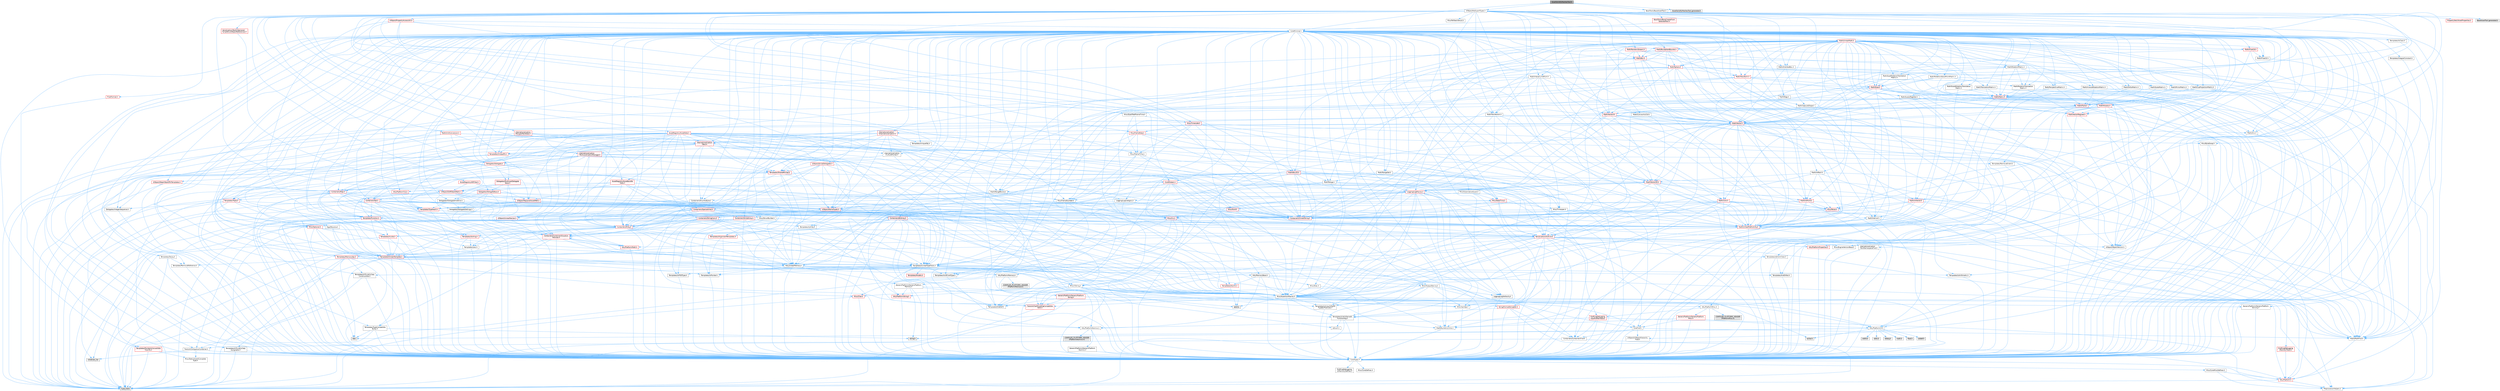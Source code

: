 digraph "VoxelSolidifyMeshesTool.h"
{
 // INTERACTIVE_SVG=YES
 // LATEX_PDF_SIZE
  bgcolor="transparent";
  edge [fontname=Helvetica,fontsize=10,labelfontname=Helvetica,labelfontsize=10];
  node [fontname=Helvetica,fontsize=10,shape=box,height=0.2,width=0.4];
  Node1 [id="Node000001",label="VoxelSolidifyMeshesTool.h",height=0.2,width=0.4,color="gray40", fillcolor="grey60", style="filled", fontcolor="black",tooltip=" "];
  Node1 -> Node2 [id="edge1_Node000001_Node000002",color="steelblue1",style="solid",tooltip=" "];
  Node2 [id="Node000002",label="CoreMinimal.h",height=0.2,width=0.4,color="grey40", fillcolor="white", style="filled",URL="$d7/d67/CoreMinimal_8h.html",tooltip=" "];
  Node2 -> Node3 [id="edge2_Node000002_Node000003",color="steelblue1",style="solid",tooltip=" "];
  Node3 [id="Node000003",label="CoreTypes.h",height=0.2,width=0.4,color="grey40", fillcolor="white", style="filled",URL="$dc/dec/CoreTypes_8h.html",tooltip=" "];
  Node3 -> Node4 [id="edge3_Node000003_Node000004",color="steelblue1",style="solid",tooltip=" "];
  Node4 [id="Node000004",label="HAL/Platform.h",height=0.2,width=0.4,color="red", fillcolor="#FFF0F0", style="filled",URL="$d9/dd0/Platform_8h.html",tooltip=" "];
  Node4 -> Node7 [id="edge4_Node000004_Node000007",color="steelblue1",style="solid",tooltip=" "];
  Node7 [id="Node000007",label="type_traits",height=0.2,width=0.4,color="grey60", fillcolor="#E0E0E0", style="filled",tooltip=" "];
  Node4 -> Node8 [id="edge5_Node000004_Node000008",color="steelblue1",style="solid",tooltip=" "];
  Node8 [id="Node000008",label="PreprocessorHelpers.h",height=0.2,width=0.4,color="grey40", fillcolor="white", style="filled",URL="$db/ddb/PreprocessorHelpers_8h.html",tooltip=" "];
  Node3 -> Node14 [id="edge6_Node000003_Node000014",color="steelblue1",style="solid",tooltip=" "];
  Node14 [id="Node000014",label="ProfilingDebugging\l/UMemoryDefines.h",height=0.2,width=0.4,color="grey40", fillcolor="white", style="filled",URL="$d2/da2/UMemoryDefines_8h.html",tooltip=" "];
  Node3 -> Node15 [id="edge7_Node000003_Node000015",color="steelblue1",style="solid",tooltip=" "];
  Node15 [id="Node000015",label="Misc/CoreMiscDefines.h",height=0.2,width=0.4,color="grey40", fillcolor="white", style="filled",URL="$da/d38/CoreMiscDefines_8h.html",tooltip=" "];
  Node15 -> Node4 [id="edge8_Node000015_Node000004",color="steelblue1",style="solid",tooltip=" "];
  Node15 -> Node8 [id="edge9_Node000015_Node000008",color="steelblue1",style="solid",tooltip=" "];
  Node3 -> Node16 [id="edge10_Node000003_Node000016",color="steelblue1",style="solid",tooltip=" "];
  Node16 [id="Node000016",label="Misc/CoreDefines.h",height=0.2,width=0.4,color="grey40", fillcolor="white", style="filled",URL="$d3/dd2/CoreDefines_8h.html",tooltip=" "];
  Node2 -> Node17 [id="edge11_Node000002_Node000017",color="steelblue1",style="solid",tooltip=" "];
  Node17 [id="Node000017",label="CoreFwd.h",height=0.2,width=0.4,color="grey40", fillcolor="white", style="filled",URL="$d1/d1e/CoreFwd_8h.html",tooltip=" "];
  Node17 -> Node3 [id="edge12_Node000017_Node000003",color="steelblue1",style="solid",tooltip=" "];
  Node17 -> Node18 [id="edge13_Node000017_Node000018",color="steelblue1",style="solid",tooltip=" "];
  Node18 [id="Node000018",label="Containers/ContainersFwd.h",height=0.2,width=0.4,color="grey40", fillcolor="white", style="filled",URL="$d4/d0a/ContainersFwd_8h.html",tooltip=" "];
  Node18 -> Node4 [id="edge14_Node000018_Node000004",color="steelblue1",style="solid",tooltip=" "];
  Node18 -> Node3 [id="edge15_Node000018_Node000003",color="steelblue1",style="solid",tooltip=" "];
  Node18 -> Node19 [id="edge16_Node000018_Node000019",color="steelblue1",style="solid",tooltip=" "];
  Node19 [id="Node000019",label="Traits/IsContiguousContainer.h",height=0.2,width=0.4,color="grey40", fillcolor="white", style="filled",URL="$d5/d3c/IsContiguousContainer_8h.html",tooltip=" "];
  Node19 -> Node3 [id="edge17_Node000019_Node000003",color="steelblue1",style="solid",tooltip=" "];
  Node19 -> Node20 [id="edge18_Node000019_Node000020",color="steelblue1",style="solid",tooltip=" "];
  Node20 [id="Node000020",label="Misc/StaticAssertComplete\lType.h",height=0.2,width=0.4,color="grey40", fillcolor="white", style="filled",URL="$d5/d4e/StaticAssertCompleteType_8h.html",tooltip=" "];
  Node19 -> Node21 [id="edge19_Node000019_Node000021",color="steelblue1",style="solid",tooltip=" "];
  Node21 [id="Node000021",label="initializer_list",height=0.2,width=0.4,color="grey60", fillcolor="#E0E0E0", style="filled",tooltip=" "];
  Node17 -> Node22 [id="edge20_Node000017_Node000022",color="steelblue1",style="solid",tooltip=" "];
  Node22 [id="Node000022",label="Math/MathFwd.h",height=0.2,width=0.4,color="grey40", fillcolor="white", style="filled",URL="$d2/d10/MathFwd_8h.html",tooltip=" "];
  Node22 -> Node4 [id="edge21_Node000022_Node000004",color="steelblue1",style="solid",tooltip=" "];
  Node17 -> Node23 [id="edge22_Node000017_Node000023",color="steelblue1",style="solid",tooltip=" "];
  Node23 [id="Node000023",label="UObject/UObjectHierarchy\lFwd.h",height=0.2,width=0.4,color="grey40", fillcolor="white", style="filled",URL="$d3/d13/UObjectHierarchyFwd_8h.html",tooltip=" "];
  Node2 -> Node23 [id="edge23_Node000002_Node000023",color="steelblue1",style="solid",tooltip=" "];
  Node2 -> Node18 [id="edge24_Node000002_Node000018",color="steelblue1",style="solid",tooltip=" "];
  Node2 -> Node24 [id="edge25_Node000002_Node000024",color="steelblue1",style="solid",tooltip=" "];
  Node24 [id="Node000024",label="Misc/VarArgs.h",height=0.2,width=0.4,color="grey40", fillcolor="white", style="filled",URL="$d5/d6f/VarArgs_8h.html",tooltip=" "];
  Node24 -> Node3 [id="edge26_Node000024_Node000003",color="steelblue1",style="solid",tooltip=" "];
  Node2 -> Node25 [id="edge27_Node000002_Node000025",color="steelblue1",style="solid",tooltip=" "];
  Node25 [id="Node000025",label="Logging/LogVerbosity.h",height=0.2,width=0.4,color="grey40", fillcolor="white", style="filled",URL="$d2/d8f/LogVerbosity_8h.html",tooltip=" "];
  Node25 -> Node3 [id="edge28_Node000025_Node000003",color="steelblue1",style="solid",tooltip=" "];
  Node2 -> Node26 [id="edge29_Node000002_Node000026",color="steelblue1",style="solid",tooltip=" "];
  Node26 [id="Node000026",label="Misc/OutputDevice.h",height=0.2,width=0.4,color="grey40", fillcolor="white", style="filled",URL="$d7/d32/OutputDevice_8h.html",tooltip=" "];
  Node26 -> Node17 [id="edge30_Node000026_Node000017",color="steelblue1",style="solid",tooltip=" "];
  Node26 -> Node3 [id="edge31_Node000026_Node000003",color="steelblue1",style="solid",tooltip=" "];
  Node26 -> Node25 [id="edge32_Node000026_Node000025",color="steelblue1",style="solid",tooltip=" "];
  Node26 -> Node24 [id="edge33_Node000026_Node000024",color="steelblue1",style="solid",tooltip=" "];
  Node26 -> Node27 [id="edge34_Node000026_Node000027",color="steelblue1",style="solid",tooltip=" "];
  Node27 [id="Node000027",label="Templates/IsArrayOrRefOf\lTypeByPredicate.h",height=0.2,width=0.4,color="grey40", fillcolor="white", style="filled",URL="$d6/da1/IsArrayOrRefOfTypeByPredicate_8h.html",tooltip=" "];
  Node27 -> Node3 [id="edge35_Node000027_Node000003",color="steelblue1",style="solid",tooltip=" "];
  Node26 -> Node28 [id="edge36_Node000026_Node000028",color="steelblue1",style="solid",tooltip=" "];
  Node28 [id="Node000028",label="Templates/IsValidVariadic\lFunctionArg.h",height=0.2,width=0.4,color="grey40", fillcolor="white", style="filled",URL="$d0/dc8/IsValidVariadicFunctionArg_8h.html",tooltip=" "];
  Node28 -> Node3 [id="edge37_Node000028_Node000003",color="steelblue1",style="solid",tooltip=" "];
  Node28 -> Node29 [id="edge38_Node000028_Node000029",color="steelblue1",style="solid",tooltip=" "];
  Node29 [id="Node000029",label="IsEnum.h",height=0.2,width=0.4,color="grey40", fillcolor="white", style="filled",URL="$d4/de5/IsEnum_8h.html",tooltip=" "];
  Node28 -> Node7 [id="edge39_Node000028_Node000007",color="steelblue1",style="solid",tooltip=" "];
  Node26 -> Node30 [id="edge40_Node000026_Node000030",color="steelblue1",style="solid",tooltip=" "];
  Node30 [id="Node000030",label="Traits/IsCharEncodingCompatible\lWith.h",height=0.2,width=0.4,color="red", fillcolor="#FFF0F0", style="filled",URL="$df/dd1/IsCharEncodingCompatibleWith_8h.html",tooltip=" "];
  Node30 -> Node7 [id="edge41_Node000030_Node000007",color="steelblue1",style="solid",tooltip=" "];
  Node2 -> Node32 [id="edge42_Node000002_Node000032",color="steelblue1",style="solid",tooltip=" "];
  Node32 [id="Node000032",label="HAL/PlatformCrt.h",height=0.2,width=0.4,color="grey40", fillcolor="white", style="filled",URL="$d8/d75/PlatformCrt_8h.html",tooltip=" "];
  Node32 -> Node33 [id="edge43_Node000032_Node000033",color="steelblue1",style="solid",tooltip=" "];
  Node33 [id="Node000033",label="new",height=0.2,width=0.4,color="grey60", fillcolor="#E0E0E0", style="filled",tooltip=" "];
  Node32 -> Node34 [id="edge44_Node000032_Node000034",color="steelblue1",style="solid",tooltip=" "];
  Node34 [id="Node000034",label="wchar.h",height=0.2,width=0.4,color="grey60", fillcolor="#E0E0E0", style="filled",tooltip=" "];
  Node32 -> Node35 [id="edge45_Node000032_Node000035",color="steelblue1",style="solid",tooltip=" "];
  Node35 [id="Node000035",label="stddef.h",height=0.2,width=0.4,color="grey60", fillcolor="#E0E0E0", style="filled",tooltip=" "];
  Node32 -> Node36 [id="edge46_Node000032_Node000036",color="steelblue1",style="solid",tooltip=" "];
  Node36 [id="Node000036",label="stdlib.h",height=0.2,width=0.4,color="grey60", fillcolor="#E0E0E0", style="filled",tooltip=" "];
  Node32 -> Node37 [id="edge47_Node000032_Node000037",color="steelblue1",style="solid",tooltip=" "];
  Node37 [id="Node000037",label="stdio.h",height=0.2,width=0.4,color="grey60", fillcolor="#E0E0E0", style="filled",tooltip=" "];
  Node32 -> Node38 [id="edge48_Node000032_Node000038",color="steelblue1",style="solid",tooltip=" "];
  Node38 [id="Node000038",label="stdarg.h",height=0.2,width=0.4,color="grey60", fillcolor="#E0E0E0", style="filled",tooltip=" "];
  Node32 -> Node39 [id="edge49_Node000032_Node000039",color="steelblue1",style="solid",tooltip=" "];
  Node39 [id="Node000039",label="math.h",height=0.2,width=0.4,color="grey60", fillcolor="#E0E0E0", style="filled",tooltip=" "];
  Node32 -> Node40 [id="edge50_Node000032_Node000040",color="steelblue1",style="solid",tooltip=" "];
  Node40 [id="Node000040",label="float.h",height=0.2,width=0.4,color="grey60", fillcolor="#E0E0E0", style="filled",tooltip=" "];
  Node32 -> Node41 [id="edge51_Node000032_Node000041",color="steelblue1",style="solid",tooltip=" "];
  Node41 [id="Node000041",label="string.h",height=0.2,width=0.4,color="grey60", fillcolor="#E0E0E0", style="filled",tooltip=" "];
  Node2 -> Node42 [id="edge52_Node000002_Node000042",color="steelblue1",style="solid",tooltip=" "];
  Node42 [id="Node000042",label="HAL/PlatformMisc.h",height=0.2,width=0.4,color="grey40", fillcolor="white", style="filled",URL="$d0/df5/PlatformMisc_8h.html",tooltip=" "];
  Node42 -> Node3 [id="edge53_Node000042_Node000003",color="steelblue1",style="solid",tooltip=" "];
  Node42 -> Node43 [id="edge54_Node000042_Node000043",color="steelblue1",style="solid",tooltip=" "];
  Node43 [id="Node000043",label="GenericPlatform/GenericPlatform\lMisc.h",height=0.2,width=0.4,color="red", fillcolor="#FFF0F0", style="filled",URL="$db/d9a/GenericPlatformMisc_8h.html",tooltip=" "];
  Node43 -> Node17 [id="edge55_Node000043_Node000017",color="steelblue1",style="solid",tooltip=" "];
  Node43 -> Node3 [id="edge56_Node000043_Node000003",color="steelblue1",style="solid",tooltip=" "];
  Node43 -> Node32 [id="edge57_Node000043_Node000032",color="steelblue1",style="solid",tooltip=" "];
  Node43 -> Node47 [id="edge58_Node000043_Node000047",color="steelblue1",style="solid",tooltip=" "];
  Node47 [id="Node000047",label="Math/NumericLimits.h",height=0.2,width=0.4,color="grey40", fillcolor="white", style="filled",URL="$df/d1b/NumericLimits_8h.html",tooltip=" "];
  Node47 -> Node3 [id="edge59_Node000047_Node000003",color="steelblue1",style="solid",tooltip=" "];
  Node42 -> Node52 [id="edge60_Node000042_Node000052",color="steelblue1",style="solid",tooltip=" "];
  Node52 [id="Node000052",label="COMPILED_PLATFORM_HEADER\l(PlatformMisc.h)",height=0.2,width=0.4,color="grey60", fillcolor="#E0E0E0", style="filled",tooltip=" "];
  Node42 -> Node53 [id="edge61_Node000042_Node000053",color="steelblue1",style="solid",tooltip=" "];
  Node53 [id="Node000053",label="ProfilingDebugging\l/CpuProfilerTrace.h",height=0.2,width=0.4,color="red", fillcolor="#FFF0F0", style="filled",URL="$da/dcb/CpuProfilerTrace_8h.html",tooltip=" "];
  Node53 -> Node3 [id="edge62_Node000053_Node000003",color="steelblue1",style="solid",tooltip=" "];
  Node53 -> Node18 [id="edge63_Node000053_Node000018",color="steelblue1",style="solid",tooltip=" "];
  Node53 -> Node54 [id="edge64_Node000053_Node000054",color="steelblue1",style="solid",tooltip=" "];
  Node54 [id="Node000054",label="HAL/PlatformAtomics.h",height=0.2,width=0.4,color="grey40", fillcolor="white", style="filled",URL="$d3/d36/PlatformAtomics_8h.html",tooltip=" "];
  Node54 -> Node3 [id="edge65_Node000054_Node000003",color="steelblue1",style="solid",tooltip=" "];
  Node54 -> Node55 [id="edge66_Node000054_Node000055",color="steelblue1",style="solid",tooltip=" "];
  Node55 [id="Node000055",label="GenericPlatform/GenericPlatform\lAtomics.h",height=0.2,width=0.4,color="grey40", fillcolor="white", style="filled",URL="$da/d72/GenericPlatformAtomics_8h.html",tooltip=" "];
  Node55 -> Node3 [id="edge67_Node000055_Node000003",color="steelblue1",style="solid",tooltip=" "];
  Node54 -> Node56 [id="edge68_Node000054_Node000056",color="steelblue1",style="solid",tooltip=" "];
  Node56 [id="Node000056",label="COMPILED_PLATFORM_HEADER\l(PlatformAtomics.h)",height=0.2,width=0.4,color="grey60", fillcolor="#E0E0E0", style="filled",tooltip=" "];
  Node53 -> Node8 [id="edge69_Node000053_Node000008",color="steelblue1",style="solid",tooltip=" "];
  Node2 -> Node61 [id="edge70_Node000002_Node000061",color="steelblue1",style="solid",tooltip=" "];
  Node61 [id="Node000061",label="Misc/AssertionMacros.h",height=0.2,width=0.4,color="grey40", fillcolor="white", style="filled",URL="$d0/dfa/AssertionMacros_8h.html",tooltip=" "];
  Node61 -> Node3 [id="edge71_Node000061_Node000003",color="steelblue1",style="solid",tooltip=" "];
  Node61 -> Node4 [id="edge72_Node000061_Node000004",color="steelblue1",style="solid",tooltip=" "];
  Node61 -> Node42 [id="edge73_Node000061_Node000042",color="steelblue1",style="solid",tooltip=" "];
  Node61 -> Node8 [id="edge74_Node000061_Node000008",color="steelblue1",style="solid",tooltip=" "];
  Node61 -> Node62 [id="edge75_Node000061_Node000062",color="steelblue1",style="solid",tooltip=" "];
  Node62 [id="Node000062",label="Templates/EnableIf.h",height=0.2,width=0.4,color="grey40", fillcolor="white", style="filled",URL="$d7/d60/EnableIf_8h.html",tooltip=" "];
  Node62 -> Node3 [id="edge76_Node000062_Node000003",color="steelblue1",style="solid",tooltip=" "];
  Node61 -> Node27 [id="edge77_Node000061_Node000027",color="steelblue1",style="solid",tooltip=" "];
  Node61 -> Node28 [id="edge78_Node000061_Node000028",color="steelblue1",style="solid",tooltip=" "];
  Node61 -> Node30 [id="edge79_Node000061_Node000030",color="steelblue1",style="solid",tooltip=" "];
  Node61 -> Node24 [id="edge80_Node000061_Node000024",color="steelblue1",style="solid",tooltip=" "];
  Node61 -> Node63 [id="edge81_Node000061_Node000063",color="steelblue1",style="solid",tooltip=" "];
  Node63 [id="Node000063",label="String/FormatStringSan.h",height=0.2,width=0.4,color="red", fillcolor="#FFF0F0", style="filled",URL="$d3/d8b/FormatStringSan_8h.html",tooltip=" "];
  Node63 -> Node7 [id="edge82_Node000063_Node000007",color="steelblue1",style="solid",tooltip=" "];
  Node63 -> Node3 [id="edge83_Node000063_Node000003",color="steelblue1",style="solid",tooltip=" "];
  Node63 -> Node28 [id="edge84_Node000063_Node000028",color="steelblue1",style="solid",tooltip=" "];
  Node63 -> Node18 [id="edge85_Node000063_Node000018",color="steelblue1",style="solid",tooltip=" "];
  Node61 -> Node69 [id="edge86_Node000061_Node000069",color="steelblue1",style="solid",tooltip=" "];
  Node69 [id="Node000069",label="atomic",height=0.2,width=0.4,color="grey60", fillcolor="#E0E0E0", style="filled",tooltip=" "];
  Node2 -> Node70 [id="edge87_Node000002_Node000070",color="steelblue1",style="solid",tooltip=" "];
  Node70 [id="Node000070",label="Templates/IsPointer.h",height=0.2,width=0.4,color="grey40", fillcolor="white", style="filled",URL="$d7/d05/IsPointer_8h.html",tooltip=" "];
  Node70 -> Node3 [id="edge88_Node000070_Node000003",color="steelblue1",style="solid",tooltip=" "];
  Node2 -> Node71 [id="edge89_Node000002_Node000071",color="steelblue1",style="solid",tooltip=" "];
  Node71 [id="Node000071",label="HAL/PlatformMemory.h",height=0.2,width=0.4,color="grey40", fillcolor="white", style="filled",URL="$de/d68/PlatformMemory_8h.html",tooltip=" "];
  Node71 -> Node3 [id="edge90_Node000071_Node000003",color="steelblue1",style="solid",tooltip=" "];
  Node71 -> Node72 [id="edge91_Node000071_Node000072",color="steelblue1",style="solid",tooltip=" "];
  Node72 [id="Node000072",label="GenericPlatform/GenericPlatform\lMemory.h",height=0.2,width=0.4,color="grey40", fillcolor="white", style="filled",URL="$dd/d22/GenericPlatformMemory_8h.html",tooltip=" "];
  Node72 -> Node17 [id="edge92_Node000072_Node000017",color="steelblue1",style="solid",tooltip=" "];
  Node72 -> Node3 [id="edge93_Node000072_Node000003",color="steelblue1",style="solid",tooltip=" "];
  Node72 -> Node73 [id="edge94_Node000072_Node000073",color="steelblue1",style="solid",tooltip=" "];
  Node73 [id="Node000073",label="HAL/PlatformString.h",height=0.2,width=0.4,color="red", fillcolor="#FFF0F0", style="filled",URL="$db/db5/PlatformString_8h.html",tooltip=" "];
  Node73 -> Node3 [id="edge95_Node000073_Node000003",color="steelblue1",style="solid",tooltip=" "];
  Node72 -> Node41 [id="edge96_Node000072_Node000041",color="steelblue1",style="solid",tooltip=" "];
  Node72 -> Node34 [id="edge97_Node000072_Node000034",color="steelblue1",style="solid",tooltip=" "];
  Node71 -> Node75 [id="edge98_Node000071_Node000075",color="steelblue1",style="solid",tooltip=" "];
  Node75 [id="Node000075",label="COMPILED_PLATFORM_HEADER\l(PlatformMemory.h)",height=0.2,width=0.4,color="grey60", fillcolor="#E0E0E0", style="filled",tooltip=" "];
  Node2 -> Node54 [id="edge99_Node000002_Node000054",color="steelblue1",style="solid",tooltip=" "];
  Node2 -> Node76 [id="edge100_Node000002_Node000076",color="steelblue1",style="solid",tooltip=" "];
  Node76 [id="Node000076",label="Misc/Exec.h",height=0.2,width=0.4,color="grey40", fillcolor="white", style="filled",URL="$de/ddb/Exec_8h.html",tooltip=" "];
  Node76 -> Node3 [id="edge101_Node000076_Node000003",color="steelblue1",style="solid",tooltip=" "];
  Node76 -> Node61 [id="edge102_Node000076_Node000061",color="steelblue1",style="solid",tooltip=" "];
  Node2 -> Node77 [id="edge103_Node000002_Node000077",color="steelblue1",style="solid",tooltip=" "];
  Node77 [id="Node000077",label="HAL/MemoryBase.h",height=0.2,width=0.4,color="grey40", fillcolor="white", style="filled",URL="$d6/d9f/MemoryBase_8h.html",tooltip=" "];
  Node77 -> Node3 [id="edge104_Node000077_Node000003",color="steelblue1",style="solid",tooltip=" "];
  Node77 -> Node54 [id="edge105_Node000077_Node000054",color="steelblue1",style="solid",tooltip=" "];
  Node77 -> Node32 [id="edge106_Node000077_Node000032",color="steelblue1",style="solid",tooltip=" "];
  Node77 -> Node76 [id="edge107_Node000077_Node000076",color="steelblue1",style="solid",tooltip=" "];
  Node77 -> Node26 [id="edge108_Node000077_Node000026",color="steelblue1",style="solid",tooltip=" "];
  Node77 -> Node78 [id="edge109_Node000077_Node000078",color="steelblue1",style="solid",tooltip=" "];
  Node78 [id="Node000078",label="Templates/Atomic.h",height=0.2,width=0.4,color="red", fillcolor="#FFF0F0", style="filled",URL="$d3/d91/Atomic_8h.html",tooltip=" "];
  Node78 -> Node69 [id="edge110_Node000078_Node000069",color="steelblue1",style="solid",tooltip=" "];
  Node2 -> Node87 [id="edge111_Node000002_Node000087",color="steelblue1",style="solid",tooltip=" "];
  Node87 [id="Node000087",label="HAL/UnrealMemory.h",height=0.2,width=0.4,color="grey40", fillcolor="white", style="filled",URL="$d9/d96/UnrealMemory_8h.html",tooltip=" "];
  Node87 -> Node3 [id="edge112_Node000087_Node000003",color="steelblue1",style="solid",tooltip=" "];
  Node87 -> Node72 [id="edge113_Node000087_Node000072",color="steelblue1",style="solid",tooltip=" "];
  Node87 -> Node77 [id="edge114_Node000087_Node000077",color="steelblue1",style="solid",tooltip=" "];
  Node87 -> Node71 [id="edge115_Node000087_Node000071",color="steelblue1",style="solid",tooltip=" "];
  Node87 -> Node88 [id="edge116_Node000087_Node000088",color="steelblue1",style="solid",tooltip=" "];
  Node88 [id="Node000088",label="ProfilingDebugging\l/MemoryTrace.h",height=0.2,width=0.4,color="red", fillcolor="#FFF0F0", style="filled",URL="$da/dd7/MemoryTrace_8h.html",tooltip=" "];
  Node88 -> Node4 [id="edge117_Node000088_Node000004",color="steelblue1",style="solid",tooltip=" "];
  Node87 -> Node70 [id="edge118_Node000087_Node000070",color="steelblue1",style="solid",tooltip=" "];
  Node2 -> Node89 [id="edge119_Node000002_Node000089",color="steelblue1",style="solid",tooltip=" "];
  Node89 [id="Node000089",label="Templates/IsArithmetic.h",height=0.2,width=0.4,color="grey40", fillcolor="white", style="filled",URL="$d2/d5d/IsArithmetic_8h.html",tooltip=" "];
  Node89 -> Node3 [id="edge120_Node000089_Node000003",color="steelblue1",style="solid",tooltip=" "];
  Node2 -> Node83 [id="edge121_Node000002_Node000083",color="steelblue1",style="solid",tooltip=" "];
  Node83 [id="Node000083",label="Templates/AndOrNot.h",height=0.2,width=0.4,color="grey40", fillcolor="white", style="filled",URL="$db/d0a/AndOrNot_8h.html",tooltip=" "];
  Node83 -> Node3 [id="edge122_Node000083_Node000003",color="steelblue1",style="solid",tooltip=" "];
  Node2 -> Node90 [id="edge123_Node000002_Node000090",color="steelblue1",style="solid",tooltip=" "];
  Node90 [id="Node000090",label="Templates/IsPODType.h",height=0.2,width=0.4,color="grey40", fillcolor="white", style="filled",URL="$d7/db1/IsPODType_8h.html",tooltip=" "];
  Node90 -> Node3 [id="edge124_Node000090_Node000003",color="steelblue1",style="solid",tooltip=" "];
  Node2 -> Node91 [id="edge125_Node000002_Node000091",color="steelblue1",style="solid",tooltip=" "];
  Node91 [id="Node000091",label="Templates/IsUECoreType.h",height=0.2,width=0.4,color="grey40", fillcolor="white", style="filled",URL="$d1/db8/IsUECoreType_8h.html",tooltip=" "];
  Node91 -> Node3 [id="edge126_Node000091_Node000003",color="steelblue1",style="solid",tooltip=" "];
  Node91 -> Node7 [id="edge127_Node000091_Node000007",color="steelblue1",style="solid",tooltip=" "];
  Node2 -> Node84 [id="edge128_Node000002_Node000084",color="steelblue1",style="solid",tooltip=" "];
  Node84 [id="Node000084",label="Templates/IsTriviallyCopy\lConstructible.h",height=0.2,width=0.4,color="grey40", fillcolor="white", style="filled",URL="$d3/d78/IsTriviallyCopyConstructible_8h.html",tooltip=" "];
  Node84 -> Node3 [id="edge129_Node000084_Node000003",color="steelblue1",style="solid",tooltip=" "];
  Node84 -> Node7 [id="edge130_Node000084_Node000007",color="steelblue1",style="solid",tooltip=" "];
  Node2 -> Node92 [id="edge131_Node000002_Node000092",color="steelblue1",style="solid",tooltip=" "];
  Node92 [id="Node000092",label="Templates/UnrealTypeTraits.h",height=0.2,width=0.4,color="grey40", fillcolor="white", style="filled",URL="$d2/d2d/UnrealTypeTraits_8h.html",tooltip=" "];
  Node92 -> Node3 [id="edge132_Node000092_Node000003",color="steelblue1",style="solid",tooltip=" "];
  Node92 -> Node70 [id="edge133_Node000092_Node000070",color="steelblue1",style="solid",tooltip=" "];
  Node92 -> Node61 [id="edge134_Node000092_Node000061",color="steelblue1",style="solid",tooltip=" "];
  Node92 -> Node83 [id="edge135_Node000092_Node000083",color="steelblue1",style="solid",tooltip=" "];
  Node92 -> Node62 [id="edge136_Node000092_Node000062",color="steelblue1",style="solid",tooltip=" "];
  Node92 -> Node89 [id="edge137_Node000092_Node000089",color="steelblue1",style="solid",tooltip=" "];
  Node92 -> Node29 [id="edge138_Node000092_Node000029",color="steelblue1",style="solid",tooltip=" "];
  Node92 -> Node93 [id="edge139_Node000092_Node000093",color="steelblue1",style="solid",tooltip=" "];
  Node93 [id="Node000093",label="Templates/Models.h",height=0.2,width=0.4,color="red", fillcolor="#FFF0F0", style="filled",URL="$d3/d0c/Models_8h.html",tooltip=" "];
  Node92 -> Node90 [id="edge140_Node000092_Node000090",color="steelblue1",style="solid",tooltip=" "];
  Node92 -> Node91 [id="edge141_Node000092_Node000091",color="steelblue1",style="solid",tooltip=" "];
  Node92 -> Node84 [id="edge142_Node000092_Node000084",color="steelblue1",style="solid",tooltip=" "];
  Node2 -> Node62 [id="edge143_Node000002_Node000062",color="steelblue1",style="solid",tooltip=" "];
  Node2 -> Node94 [id="edge144_Node000002_Node000094",color="steelblue1",style="solid",tooltip=" "];
  Node94 [id="Node000094",label="Templates/RemoveReference.h",height=0.2,width=0.4,color="grey40", fillcolor="white", style="filled",URL="$da/dbe/RemoveReference_8h.html",tooltip=" "];
  Node94 -> Node3 [id="edge145_Node000094_Node000003",color="steelblue1",style="solid",tooltip=" "];
  Node2 -> Node95 [id="edge146_Node000002_Node000095",color="steelblue1",style="solid",tooltip=" "];
  Node95 [id="Node000095",label="Templates/IntegralConstant.h",height=0.2,width=0.4,color="grey40", fillcolor="white", style="filled",URL="$db/d1b/IntegralConstant_8h.html",tooltip=" "];
  Node95 -> Node3 [id="edge147_Node000095_Node000003",color="steelblue1",style="solid",tooltip=" "];
  Node2 -> Node96 [id="edge148_Node000002_Node000096",color="steelblue1",style="solid",tooltip=" "];
  Node96 [id="Node000096",label="Templates/IsClass.h",height=0.2,width=0.4,color="grey40", fillcolor="white", style="filled",URL="$db/dcb/IsClass_8h.html",tooltip=" "];
  Node96 -> Node3 [id="edge149_Node000096_Node000003",color="steelblue1",style="solid",tooltip=" "];
  Node2 -> Node97 [id="edge150_Node000002_Node000097",color="steelblue1",style="solid",tooltip=" "];
  Node97 [id="Node000097",label="Templates/TypeCompatible\lBytes.h",height=0.2,width=0.4,color="grey40", fillcolor="white", style="filled",URL="$df/d0a/TypeCompatibleBytes_8h.html",tooltip=" "];
  Node97 -> Node3 [id="edge151_Node000097_Node000003",color="steelblue1",style="solid",tooltip=" "];
  Node97 -> Node41 [id="edge152_Node000097_Node000041",color="steelblue1",style="solid",tooltip=" "];
  Node97 -> Node33 [id="edge153_Node000097_Node000033",color="steelblue1",style="solid",tooltip=" "];
  Node97 -> Node7 [id="edge154_Node000097_Node000007",color="steelblue1",style="solid",tooltip=" "];
  Node2 -> Node19 [id="edge155_Node000002_Node000019",color="steelblue1",style="solid",tooltip=" "];
  Node2 -> Node98 [id="edge156_Node000002_Node000098",color="steelblue1",style="solid",tooltip=" "];
  Node98 [id="Node000098",label="Templates/UnrealTemplate.h",height=0.2,width=0.4,color="red", fillcolor="#FFF0F0", style="filled",URL="$d4/d24/UnrealTemplate_8h.html",tooltip=" "];
  Node98 -> Node3 [id="edge157_Node000098_Node000003",color="steelblue1",style="solid",tooltip=" "];
  Node98 -> Node70 [id="edge158_Node000098_Node000070",color="steelblue1",style="solid",tooltip=" "];
  Node98 -> Node87 [id="edge159_Node000098_Node000087",color="steelblue1",style="solid",tooltip=" "];
  Node98 -> Node92 [id="edge160_Node000098_Node000092",color="steelblue1",style="solid",tooltip=" "];
  Node98 -> Node94 [id="edge161_Node000098_Node000094",color="steelblue1",style="solid",tooltip=" "];
  Node98 -> Node97 [id="edge162_Node000098_Node000097",color="steelblue1",style="solid",tooltip=" "];
  Node98 -> Node19 [id="edge163_Node000098_Node000019",color="steelblue1",style="solid",tooltip=" "];
  Node98 -> Node7 [id="edge164_Node000098_Node000007",color="steelblue1",style="solid",tooltip=" "];
  Node2 -> Node47 [id="edge165_Node000002_Node000047",color="steelblue1",style="solid",tooltip=" "];
  Node2 -> Node102 [id="edge166_Node000002_Node000102",color="steelblue1",style="solid",tooltip=" "];
  Node102 [id="Node000102",label="HAL/PlatformMath.h",height=0.2,width=0.4,color="red", fillcolor="#FFF0F0", style="filled",URL="$dc/d53/PlatformMath_8h.html",tooltip=" "];
  Node102 -> Node3 [id="edge167_Node000102_Node000003",color="steelblue1",style="solid",tooltip=" "];
  Node2 -> Node85 [id="edge168_Node000002_Node000085",color="steelblue1",style="solid",tooltip=" "];
  Node85 [id="Node000085",label="Templates/IsTriviallyCopy\lAssignable.h",height=0.2,width=0.4,color="grey40", fillcolor="white", style="filled",URL="$d2/df2/IsTriviallyCopyAssignable_8h.html",tooltip=" "];
  Node85 -> Node3 [id="edge169_Node000085_Node000003",color="steelblue1",style="solid",tooltip=" "];
  Node85 -> Node7 [id="edge170_Node000085_Node000007",color="steelblue1",style="solid",tooltip=" "];
  Node2 -> Node110 [id="edge171_Node000002_Node000110",color="steelblue1",style="solid",tooltip=" "];
  Node110 [id="Node000110",label="Templates/MemoryOps.h",height=0.2,width=0.4,color="red", fillcolor="#FFF0F0", style="filled",URL="$db/dea/MemoryOps_8h.html",tooltip=" "];
  Node110 -> Node3 [id="edge172_Node000110_Node000003",color="steelblue1",style="solid",tooltip=" "];
  Node110 -> Node87 [id="edge173_Node000110_Node000087",color="steelblue1",style="solid",tooltip=" "];
  Node110 -> Node85 [id="edge174_Node000110_Node000085",color="steelblue1",style="solid",tooltip=" "];
  Node110 -> Node84 [id="edge175_Node000110_Node000084",color="steelblue1",style="solid",tooltip=" "];
  Node110 -> Node92 [id="edge176_Node000110_Node000092",color="steelblue1",style="solid",tooltip=" "];
  Node110 -> Node33 [id="edge177_Node000110_Node000033",color="steelblue1",style="solid",tooltip=" "];
  Node110 -> Node7 [id="edge178_Node000110_Node000007",color="steelblue1",style="solid",tooltip=" "];
  Node2 -> Node111 [id="edge179_Node000002_Node000111",color="steelblue1",style="solid",tooltip=" "];
  Node111 [id="Node000111",label="Containers/ContainerAllocation\lPolicies.h",height=0.2,width=0.4,color="red", fillcolor="#FFF0F0", style="filled",URL="$d7/dff/ContainerAllocationPolicies_8h.html",tooltip=" "];
  Node111 -> Node3 [id="edge180_Node000111_Node000003",color="steelblue1",style="solid",tooltip=" "];
  Node111 -> Node111 [id="edge181_Node000111_Node000111",color="steelblue1",style="solid",tooltip=" "];
  Node111 -> Node102 [id="edge182_Node000111_Node000102",color="steelblue1",style="solid",tooltip=" "];
  Node111 -> Node87 [id="edge183_Node000111_Node000087",color="steelblue1",style="solid",tooltip=" "];
  Node111 -> Node47 [id="edge184_Node000111_Node000047",color="steelblue1",style="solid",tooltip=" "];
  Node111 -> Node61 [id="edge185_Node000111_Node000061",color="steelblue1",style="solid",tooltip=" "];
  Node111 -> Node110 [id="edge186_Node000111_Node000110",color="steelblue1",style="solid",tooltip=" "];
  Node111 -> Node97 [id="edge187_Node000111_Node000097",color="steelblue1",style="solid",tooltip=" "];
  Node111 -> Node7 [id="edge188_Node000111_Node000007",color="steelblue1",style="solid",tooltip=" "];
  Node2 -> Node114 [id="edge189_Node000002_Node000114",color="steelblue1",style="solid",tooltip=" "];
  Node114 [id="Node000114",label="Templates/IsEnumClass.h",height=0.2,width=0.4,color="grey40", fillcolor="white", style="filled",URL="$d7/d15/IsEnumClass_8h.html",tooltip=" "];
  Node114 -> Node3 [id="edge190_Node000114_Node000003",color="steelblue1",style="solid",tooltip=" "];
  Node114 -> Node83 [id="edge191_Node000114_Node000083",color="steelblue1",style="solid",tooltip=" "];
  Node2 -> Node115 [id="edge192_Node000002_Node000115",color="steelblue1",style="solid",tooltip=" "];
  Node115 [id="Node000115",label="HAL/PlatformProperties.h",height=0.2,width=0.4,color="red", fillcolor="#FFF0F0", style="filled",URL="$d9/db0/PlatformProperties_8h.html",tooltip=" "];
  Node115 -> Node3 [id="edge193_Node000115_Node000003",color="steelblue1",style="solid",tooltip=" "];
  Node2 -> Node118 [id="edge194_Node000002_Node000118",color="steelblue1",style="solid",tooltip=" "];
  Node118 [id="Node000118",label="Misc/EngineVersionBase.h",height=0.2,width=0.4,color="grey40", fillcolor="white", style="filled",URL="$d5/d2b/EngineVersionBase_8h.html",tooltip=" "];
  Node118 -> Node3 [id="edge195_Node000118_Node000003",color="steelblue1",style="solid",tooltip=" "];
  Node2 -> Node119 [id="edge196_Node000002_Node000119",color="steelblue1",style="solid",tooltip=" "];
  Node119 [id="Node000119",label="Internationalization\l/TextNamespaceFwd.h",height=0.2,width=0.4,color="grey40", fillcolor="white", style="filled",URL="$d8/d97/TextNamespaceFwd_8h.html",tooltip=" "];
  Node119 -> Node3 [id="edge197_Node000119_Node000003",color="steelblue1",style="solid",tooltip=" "];
  Node2 -> Node120 [id="edge198_Node000002_Node000120",color="steelblue1",style="solid",tooltip=" "];
  Node120 [id="Node000120",label="Serialization/Archive.h",height=0.2,width=0.4,color="red", fillcolor="#FFF0F0", style="filled",URL="$d7/d3b/Archive_8h.html",tooltip=" "];
  Node120 -> Node17 [id="edge199_Node000120_Node000017",color="steelblue1",style="solid",tooltip=" "];
  Node120 -> Node3 [id="edge200_Node000120_Node000003",color="steelblue1",style="solid",tooltip=" "];
  Node120 -> Node115 [id="edge201_Node000120_Node000115",color="steelblue1",style="solid",tooltip=" "];
  Node120 -> Node119 [id="edge202_Node000120_Node000119",color="steelblue1",style="solid",tooltip=" "];
  Node120 -> Node22 [id="edge203_Node000120_Node000022",color="steelblue1",style="solid",tooltip=" "];
  Node120 -> Node61 [id="edge204_Node000120_Node000061",color="steelblue1",style="solid",tooltip=" "];
  Node120 -> Node118 [id="edge205_Node000120_Node000118",color="steelblue1",style="solid",tooltip=" "];
  Node120 -> Node24 [id="edge206_Node000120_Node000024",color="steelblue1",style="solid",tooltip=" "];
  Node120 -> Node62 [id="edge207_Node000120_Node000062",color="steelblue1",style="solid",tooltip=" "];
  Node120 -> Node27 [id="edge208_Node000120_Node000027",color="steelblue1",style="solid",tooltip=" "];
  Node120 -> Node114 [id="edge209_Node000120_Node000114",color="steelblue1",style="solid",tooltip=" "];
  Node120 -> Node28 [id="edge210_Node000120_Node000028",color="steelblue1",style="solid",tooltip=" "];
  Node120 -> Node98 [id="edge211_Node000120_Node000098",color="steelblue1",style="solid",tooltip=" "];
  Node120 -> Node30 [id="edge212_Node000120_Node000030",color="steelblue1",style="solid",tooltip=" "];
  Node120 -> Node123 [id="edge213_Node000120_Node000123",color="steelblue1",style="solid",tooltip=" "];
  Node123 [id="Node000123",label="UObject/ObjectVersion.h",height=0.2,width=0.4,color="grey40", fillcolor="white", style="filled",URL="$da/d63/ObjectVersion_8h.html",tooltip=" "];
  Node123 -> Node3 [id="edge214_Node000123_Node000003",color="steelblue1",style="solid",tooltip=" "];
  Node2 -> Node124 [id="edge215_Node000002_Node000124",color="steelblue1",style="solid",tooltip=" "];
  Node124 [id="Node000124",label="Templates/Less.h",height=0.2,width=0.4,color="grey40", fillcolor="white", style="filled",URL="$de/dc8/Less_8h.html",tooltip=" "];
  Node124 -> Node3 [id="edge216_Node000124_Node000003",color="steelblue1",style="solid",tooltip=" "];
  Node124 -> Node98 [id="edge217_Node000124_Node000098",color="steelblue1",style="solid",tooltip=" "];
  Node2 -> Node125 [id="edge218_Node000002_Node000125",color="steelblue1",style="solid",tooltip=" "];
  Node125 [id="Node000125",label="Templates/Sorting.h",height=0.2,width=0.4,color="red", fillcolor="#FFF0F0", style="filled",URL="$d3/d9e/Sorting_8h.html",tooltip=" "];
  Node125 -> Node3 [id="edge219_Node000125_Node000003",color="steelblue1",style="solid",tooltip=" "];
  Node125 -> Node102 [id="edge220_Node000125_Node000102",color="steelblue1",style="solid",tooltip=" "];
  Node125 -> Node124 [id="edge221_Node000125_Node000124",color="steelblue1",style="solid",tooltip=" "];
  Node2 -> Node136 [id="edge222_Node000002_Node000136",color="steelblue1",style="solid",tooltip=" "];
  Node136 [id="Node000136",label="Misc/Char.h",height=0.2,width=0.4,color="red", fillcolor="#FFF0F0", style="filled",URL="$d0/d58/Char_8h.html",tooltip=" "];
  Node136 -> Node3 [id="edge223_Node000136_Node000003",color="steelblue1",style="solid",tooltip=" "];
  Node136 -> Node7 [id="edge224_Node000136_Node000007",color="steelblue1",style="solid",tooltip=" "];
  Node2 -> Node139 [id="edge225_Node000002_Node000139",color="steelblue1",style="solid",tooltip=" "];
  Node139 [id="Node000139",label="GenericPlatform/GenericPlatform\lStricmp.h",height=0.2,width=0.4,color="grey40", fillcolor="white", style="filled",URL="$d2/d86/GenericPlatformStricmp_8h.html",tooltip=" "];
  Node139 -> Node3 [id="edge226_Node000139_Node000003",color="steelblue1",style="solid",tooltip=" "];
  Node2 -> Node140 [id="edge227_Node000002_Node000140",color="steelblue1",style="solid",tooltip=" "];
  Node140 [id="Node000140",label="GenericPlatform/GenericPlatform\lString.h",height=0.2,width=0.4,color="red", fillcolor="#FFF0F0", style="filled",URL="$dd/d20/GenericPlatformString_8h.html",tooltip=" "];
  Node140 -> Node3 [id="edge228_Node000140_Node000003",color="steelblue1",style="solid",tooltip=" "];
  Node140 -> Node139 [id="edge229_Node000140_Node000139",color="steelblue1",style="solid",tooltip=" "];
  Node140 -> Node62 [id="edge230_Node000140_Node000062",color="steelblue1",style="solid",tooltip=" "];
  Node140 -> Node30 [id="edge231_Node000140_Node000030",color="steelblue1",style="solid",tooltip=" "];
  Node140 -> Node7 [id="edge232_Node000140_Node000007",color="steelblue1",style="solid",tooltip=" "];
  Node2 -> Node73 [id="edge233_Node000002_Node000073",color="steelblue1",style="solid",tooltip=" "];
  Node2 -> Node143 [id="edge234_Node000002_Node000143",color="steelblue1",style="solid",tooltip=" "];
  Node143 [id="Node000143",label="Misc/CString.h",height=0.2,width=0.4,color="grey40", fillcolor="white", style="filled",URL="$d2/d49/CString_8h.html",tooltip=" "];
  Node143 -> Node3 [id="edge235_Node000143_Node000003",color="steelblue1",style="solid",tooltip=" "];
  Node143 -> Node32 [id="edge236_Node000143_Node000032",color="steelblue1",style="solid",tooltip=" "];
  Node143 -> Node73 [id="edge237_Node000143_Node000073",color="steelblue1",style="solid",tooltip=" "];
  Node143 -> Node61 [id="edge238_Node000143_Node000061",color="steelblue1",style="solid",tooltip=" "];
  Node143 -> Node136 [id="edge239_Node000143_Node000136",color="steelblue1",style="solid",tooltip=" "];
  Node143 -> Node24 [id="edge240_Node000143_Node000024",color="steelblue1",style="solid",tooltip=" "];
  Node143 -> Node27 [id="edge241_Node000143_Node000027",color="steelblue1",style="solid",tooltip=" "];
  Node143 -> Node28 [id="edge242_Node000143_Node000028",color="steelblue1",style="solid",tooltip=" "];
  Node143 -> Node30 [id="edge243_Node000143_Node000030",color="steelblue1",style="solid",tooltip=" "];
  Node2 -> Node144 [id="edge244_Node000002_Node000144",color="steelblue1",style="solid",tooltip=" "];
  Node144 [id="Node000144",label="Misc/Crc.h",height=0.2,width=0.4,color="red", fillcolor="#FFF0F0", style="filled",URL="$d4/dd2/Crc_8h.html",tooltip=" "];
  Node144 -> Node3 [id="edge245_Node000144_Node000003",color="steelblue1",style="solid",tooltip=" "];
  Node144 -> Node73 [id="edge246_Node000144_Node000073",color="steelblue1",style="solid",tooltip=" "];
  Node144 -> Node61 [id="edge247_Node000144_Node000061",color="steelblue1",style="solid",tooltip=" "];
  Node144 -> Node143 [id="edge248_Node000144_Node000143",color="steelblue1",style="solid",tooltip=" "];
  Node144 -> Node136 [id="edge249_Node000144_Node000136",color="steelblue1",style="solid",tooltip=" "];
  Node144 -> Node92 [id="edge250_Node000144_Node000092",color="steelblue1",style="solid",tooltip=" "];
  Node2 -> Node135 [id="edge251_Node000002_Node000135",color="steelblue1",style="solid",tooltip=" "];
  Node135 [id="Node000135",label="Math/UnrealMathUtility.h",height=0.2,width=0.4,color="red", fillcolor="#FFF0F0", style="filled",URL="$db/db8/UnrealMathUtility_8h.html",tooltip=" "];
  Node135 -> Node3 [id="edge252_Node000135_Node000003",color="steelblue1",style="solid",tooltip=" "];
  Node135 -> Node61 [id="edge253_Node000135_Node000061",color="steelblue1",style="solid",tooltip=" "];
  Node135 -> Node102 [id="edge254_Node000135_Node000102",color="steelblue1",style="solid",tooltip=" "];
  Node135 -> Node22 [id="edge255_Node000135_Node000022",color="steelblue1",style="solid",tooltip=" "];
  Node2 -> Node145 [id="edge256_Node000002_Node000145",color="steelblue1",style="solid",tooltip=" "];
  Node145 [id="Node000145",label="Containers/UnrealString.h",height=0.2,width=0.4,color="red", fillcolor="#FFF0F0", style="filled",URL="$d5/dba/UnrealString_8h.html",tooltip=" "];
  Node2 -> Node149 [id="edge257_Node000002_Node000149",color="steelblue1",style="solid",tooltip=" "];
  Node149 [id="Node000149",label="Containers/Array.h",height=0.2,width=0.4,color="red", fillcolor="#FFF0F0", style="filled",URL="$df/dd0/Array_8h.html",tooltip=" "];
  Node149 -> Node3 [id="edge258_Node000149_Node000003",color="steelblue1",style="solid",tooltip=" "];
  Node149 -> Node61 [id="edge259_Node000149_Node000061",color="steelblue1",style="solid",tooltip=" "];
  Node149 -> Node87 [id="edge260_Node000149_Node000087",color="steelblue1",style="solid",tooltip=" "];
  Node149 -> Node92 [id="edge261_Node000149_Node000092",color="steelblue1",style="solid",tooltip=" "];
  Node149 -> Node98 [id="edge262_Node000149_Node000098",color="steelblue1",style="solid",tooltip=" "];
  Node149 -> Node111 [id="edge263_Node000149_Node000111",color="steelblue1",style="solid",tooltip=" "];
  Node149 -> Node120 [id="edge264_Node000149_Node000120",color="steelblue1",style="solid",tooltip=" "];
  Node149 -> Node128 [id="edge265_Node000149_Node000128",color="steelblue1",style="solid",tooltip=" "];
  Node128 [id="Node000128",label="Templates/Invoke.h",height=0.2,width=0.4,color="red", fillcolor="#FFF0F0", style="filled",URL="$d7/deb/Invoke_8h.html",tooltip=" "];
  Node128 -> Node3 [id="edge266_Node000128_Node000003",color="steelblue1",style="solid",tooltip=" "];
  Node128 -> Node98 [id="edge267_Node000128_Node000098",color="steelblue1",style="solid",tooltip=" "];
  Node128 -> Node7 [id="edge268_Node000128_Node000007",color="steelblue1",style="solid",tooltip=" "];
  Node149 -> Node124 [id="edge269_Node000149_Node000124",color="steelblue1",style="solid",tooltip=" "];
  Node149 -> Node125 [id="edge270_Node000149_Node000125",color="steelblue1",style="solid",tooltip=" "];
  Node149 -> Node172 [id="edge271_Node000149_Node000172",color="steelblue1",style="solid",tooltip=" "];
  Node172 [id="Node000172",label="Templates/AlignmentTemplates.h",height=0.2,width=0.4,color="red", fillcolor="#FFF0F0", style="filled",URL="$dd/d32/AlignmentTemplates_8h.html",tooltip=" "];
  Node172 -> Node3 [id="edge272_Node000172_Node000003",color="steelblue1",style="solid",tooltip=" "];
  Node172 -> Node70 [id="edge273_Node000172_Node000070",color="steelblue1",style="solid",tooltip=" "];
  Node149 -> Node7 [id="edge274_Node000149_Node000007",color="steelblue1",style="solid",tooltip=" "];
  Node2 -> Node173 [id="edge275_Node000002_Node000173",color="steelblue1",style="solid",tooltip=" "];
  Node173 [id="Node000173",label="Misc/FrameNumber.h",height=0.2,width=0.4,color="grey40", fillcolor="white", style="filled",URL="$dd/dbd/FrameNumber_8h.html",tooltip=" "];
  Node173 -> Node3 [id="edge276_Node000173_Node000003",color="steelblue1",style="solid",tooltip=" "];
  Node173 -> Node47 [id="edge277_Node000173_Node000047",color="steelblue1",style="solid",tooltip=" "];
  Node173 -> Node135 [id="edge278_Node000173_Node000135",color="steelblue1",style="solid",tooltip=" "];
  Node173 -> Node62 [id="edge279_Node000173_Node000062",color="steelblue1",style="solid",tooltip=" "];
  Node173 -> Node92 [id="edge280_Node000173_Node000092",color="steelblue1",style="solid",tooltip=" "];
  Node2 -> Node174 [id="edge281_Node000002_Node000174",color="steelblue1",style="solid",tooltip=" "];
  Node174 [id="Node000174",label="Misc/Timespan.h",height=0.2,width=0.4,color="grey40", fillcolor="white", style="filled",URL="$da/dd9/Timespan_8h.html",tooltip=" "];
  Node174 -> Node3 [id="edge282_Node000174_Node000003",color="steelblue1",style="solid",tooltip=" "];
  Node174 -> Node175 [id="edge283_Node000174_Node000175",color="steelblue1",style="solid",tooltip=" "];
  Node175 [id="Node000175",label="Math/Interval.h",height=0.2,width=0.4,color="grey40", fillcolor="white", style="filled",URL="$d1/d55/Interval_8h.html",tooltip=" "];
  Node175 -> Node3 [id="edge284_Node000175_Node000003",color="steelblue1",style="solid",tooltip=" "];
  Node175 -> Node89 [id="edge285_Node000175_Node000089",color="steelblue1",style="solid",tooltip=" "];
  Node175 -> Node92 [id="edge286_Node000175_Node000092",color="steelblue1",style="solid",tooltip=" "];
  Node175 -> Node47 [id="edge287_Node000175_Node000047",color="steelblue1",style="solid",tooltip=" "];
  Node175 -> Node135 [id="edge288_Node000175_Node000135",color="steelblue1",style="solid",tooltip=" "];
  Node174 -> Node135 [id="edge289_Node000174_Node000135",color="steelblue1",style="solid",tooltip=" "];
  Node174 -> Node61 [id="edge290_Node000174_Node000061",color="steelblue1",style="solid",tooltip=" "];
  Node2 -> Node176 [id="edge291_Node000002_Node000176",color="steelblue1",style="solid",tooltip=" "];
  Node176 [id="Node000176",label="Containers/StringConv.h",height=0.2,width=0.4,color="red", fillcolor="#FFF0F0", style="filled",URL="$d3/ddf/StringConv_8h.html",tooltip=" "];
  Node176 -> Node3 [id="edge292_Node000176_Node000003",color="steelblue1",style="solid",tooltip=" "];
  Node176 -> Node61 [id="edge293_Node000176_Node000061",color="steelblue1",style="solid",tooltip=" "];
  Node176 -> Node111 [id="edge294_Node000176_Node000111",color="steelblue1",style="solid",tooltip=" "];
  Node176 -> Node149 [id="edge295_Node000176_Node000149",color="steelblue1",style="solid",tooltip=" "];
  Node176 -> Node143 [id="edge296_Node000176_Node000143",color="steelblue1",style="solid",tooltip=" "];
  Node176 -> Node177 [id="edge297_Node000176_Node000177",color="steelblue1",style="solid",tooltip=" "];
  Node177 [id="Node000177",label="Templates/IsArray.h",height=0.2,width=0.4,color="grey40", fillcolor="white", style="filled",URL="$d8/d8d/IsArray_8h.html",tooltip=" "];
  Node177 -> Node3 [id="edge298_Node000177_Node000003",color="steelblue1",style="solid",tooltip=" "];
  Node176 -> Node98 [id="edge299_Node000176_Node000098",color="steelblue1",style="solid",tooltip=" "];
  Node176 -> Node92 [id="edge300_Node000176_Node000092",color="steelblue1",style="solid",tooltip=" "];
  Node176 -> Node30 [id="edge301_Node000176_Node000030",color="steelblue1",style="solid",tooltip=" "];
  Node176 -> Node19 [id="edge302_Node000176_Node000019",color="steelblue1",style="solid",tooltip=" "];
  Node176 -> Node7 [id="edge303_Node000176_Node000007",color="steelblue1",style="solid",tooltip=" "];
  Node2 -> Node178 [id="edge304_Node000002_Node000178",color="steelblue1",style="solid",tooltip=" "];
  Node178 [id="Node000178",label="UObject/UnrealNames.h",height=0.2,width=0.4,color="red", fillcolor="#FFF0F0", style="filled",URL="$d8/db1/UnrealNames_8h.html",tooltip=" "];
  Node178 -> Node3 [id="edge305_Node000178_Node000003",color="steelblue1",style="solid",tooltip=" "];
  Node2 -> Node180 [id="edge306_Node000002_Node000180",color="steelblue1",style="solid",tooltip=" "];
  Node180 [id="Node000180",label="UObject/NameTypes.h",height=0.2,width=0.4,color="red", fillcolor="#FFF0F0", style="filled",URL="$d6/d35/NameTypes_8h.html",tooltip=" "];
  Node180 -> Node3 [id="edge307_Node000180_Node000003",color="steelblue1",style="solid",tooltip=" "];
  Node180 -> Node61 [id="edge308_Node000180_Node000061",color="steelblue1",style="solid",tooltip=" "];
  Node180 -> Node87 [id="edge309_Node000180_Node000087",color="steelblue1",style="solid",tooltip=" "];
  Node180 -> Node92 [id="edge310_Node000180_Node000092",color="steelblue1",style="solid",tooltip=" "];
  Node180 -> Node98 [id="edge311_Node000180_Node000098",color="steelblue1",style="solid",tooltip=" "];
  Node180 -> Node145 [id="edge312_Node000180_Node000145",color="steelblue1",style="solid",tooltip=" "];
  Node180 -> Node176 [id="edge313_Node000180_Node000176",color="steelblue1",style="solid",tooltip=" "];
  Node180 -> Node178 [id="edge314_Node000180_Node000178",color="steelblue1",style="solid",tooltip=" "];
  Node180 -> Node78 [id="edge315_Node000180_Node000078",color="steelblue1",style="solid",tooltip=" "];
  Node2 -> Node188 [id="edge316_Node000002_Node000188",color="steelblue1",style="solid",tooltip=" "];
  Node188 [id="Node000188",label="Misc/Parse.h",height=0.2,width=0.4,color="red", fillcolor="#FFF0F0", style="filled",URL="$dc/d71/Parse_8h.html",tooltip=" "];
  Node188 -> Node145 [id="edge317_Node000188_Node000145",color="steelblue1",style="solid",tooltip=" "];
  Node188 -> Node3 [id="edge318_Node000188_Node000003",color="steelblue1",style="solid",tooltip=" "];
  Node188 -> Node32 [id="edge319_Node000188_Node000032",color="steelblue1",style="solid",tooltip=" "];
  Node188 -> Node189 [id="edge320_Node000188_Node000189",color="steelblue1",style="solid",tooltip=" "];
  Node189 [id="Node000189",label="Templates/Function.h",height=0.2,width=0.4,color="red", fillcolor="#FFF0F0", style="filled",URL="$df/df5/Function_8h.html",tooltip=" "];
  Node189 -> Node3 [id="edge321_Node000189_Node000003",color="steelblue1",style="solid",tooltip=" "];
  Node189 -> Node61 [id="edge322_Node000189_Node000061",color="steelblue1",style="solid",tooltip=" "];
  Node189 -> Node87 [id="edge323_Node000189_Node000087",color="steelblue1",style="solid",tooltip=" "];
  Node189 -> Node92 [id="edge324_Node000189_Node000092",color="steelblue1",style="solid",tooltip=" "];
  Node189 -> Node128 [id="edge325_Node000189_Node000128",color="steelblue1",style="solid",tooltip=" "];
  Node189 -> Node98 [id="edge326_Node000189_Node000098",color="steelblue1",style="solid",tooltip=" "];
  Node189 -> Node135 [id="edge327_Node000189_Node000135",color="steelblue1",style="solid",tooltip=" "];
  Node189 -> Node33 [id="edge328_Node000189_Node000033",color="steelblue1",style="solid",tooltip=" "];
  Node189 -> Node7 [id="edge329_Node000189_Node000007",color="steelblue1",style="solid",tooltip=" "];
  Node2 -> Node172 [id="edge330_Node000002_Node000172",color="steelblue1",style="solid",tooltip=" "];
  Node2 -> Node191 [id="edge331_Node000002_Node000191",color="steelblue1",style="solid",tooltip=" "];
  Node191 [id="Node000191",label="Misc/StructBuilder.h",height=0.2,width=0.4,color="grey40", fillcolor="white", style="filled",URL="$d9/db3/StructBuilder_8h.html",tooltip=" "];
  Node191 -> Node3 [id="edge332_Node000191_Node000003",color="steelblue1",style="solid",tooltip=" "];
  Node191 -> Node135 [id="edge333_Node000191_Node000135",color="steelblue1",style="solid",tooltip=" "];
  Node191 -> Node172 [id="edge334_Node000191_Node000172",color="steelblue1",style="solid",tooltip=" "];
  Node2 -> Node104 [id="edge335_Node000002_Node000104",color="steelblue1",style="solid",tooltip=" "];
  Node104 [id="Node000104",label="Templates/Decay.h",height=0.2,width=0.4,color="grey40", fillcolor="white", style="filled",URL="$dd/d0f/Decay_8h.html",tooltip=" "];
  Node104 -> Node3 [id="edge336_Node000104_Node000003",color="steelblue1",style="solid",tooltip=" "];
  Node104 -> Node94 [id="edge337_Node000104_Node000094",color="steelblue1",style="solid",tooltip=" "];
  Node104 -> Node7 [id="edge338_Node000104_Node000007",color="steelblue1",style="solid",tooltip=" "];
  Node2 -> Node192 [id="edge339_Node000002_Node000192",color="steelblue1",style="solid",tooltip=" "];
  Node192 [id="Node000192",label="Templates/PointerIsConvertible\lFromTo.h",height=0.2,width=0.4,color="red", fillcolor="#FFF0F0", style="filled",URL="$d6/d65/PointerIsConvertibleFromTo_8h.html",tooltip=" "];
  Node192 -> Node3 [id="edge340_Node000192_Node000003",color="steelblue1",style="solid",tooltip=" "];
  Node192 -> Node20 [id="edge341_Node000192_Node000020",color="steelblue1",style="solid",tooltip=" "];
  Node192 -> Node7 [id="edge342_Node000192_Node000007",color="steelblue1",style="solid",tooltip=" "];
  Node2 -> Node128 [id="edge343_Node000002_Node000128",color="steelblue1",style="solid",tooltip=" "];
  Node2 -> Node189 [id="edge344_Node000002_Node000189",color="steelblue1",style="solid",tooltip=" "];
  Node2 -> Node161 [id="edge345_Node000002_Node000161",color="steelblue1",style="solid",tooltip=" "];
  Node161 [id="Node000161",label="Templates/TypeHash.h",height=0.2,width=0.4,color="red", fillcolor="#FFF0F0", style="filled",URL="$d1/d62/TypeHash_8h.html",tooltip=" "];
  Node161 -> Node3 [id="edge346_Node000161_Node000003",color="steelblue1",style="solid",tooltip=" "];
  Node161 -> Node144 [id="edge347_Node000161_Node000144",color="steelblue1",style="solid",tooltip=" "];
  Node161 -> Node7 [id="edge348_Node000161_Node000007",color="steelblue1",style="solid",tooltip=" "];
  Node2 -> Node193 [id="edge349_Node000002_Node000193",color="steelblue1",style="solid",tooltip=" "];
  Node193 [id="Node000193",label="Containers/ScriptArray.h",height=0.2,width=0.4,color="red", fillcolor="#FFF0F0", style="filled",URL="$dc/daf/ScriptArray_8h.html",tooltip=" "];
  Node193 -> Node3 [id="edge350_Node000193_Node000003",color="steelblue1",style="solid",tooltip=" "];
  Node193 -> Node61 [id="edge351_Node000193_Node000061",color="steelblue1",style="solid",tooltip=" "];
  Node193 -> Node87 [id="edge352_Node000193_Node000087",color="steelblue1",style="solid",tooltip=" "];
  Node193 -> Node111 [id="edge353_Node000193_Node000111",color="steelblue1",style="solid",tooltip=" "];
  Node193 -> Node149 [id="edge354_Node000193_Node000149",color="steelblue1",style="solid",tooltip=" "];
  Node193 -> Node21 [id="edge355_Node000193_Node000021",color="steelblue1",style="solid",tooltip=" "];
  Node2 -> Node194 [id="edge356_Node000002_Node000194",color="steelblue1",style="solid",tooltip=" "];
  Node194 [id="Node000194",label="Containers/BitArray.h",height=0.2,width=0.4,color="red", fillcolor="#FFF0F0", style="filled",URL="$d1/de4/BitArray_8h.html",tooltip=" "];
  Node194 -> Node111 [id="edge357_Node000194_Node000111",color="steelblue1",style="solid",tooltip=" "];
  Node194 -> Node3 [id="edge358_Node000194_Node000003",color="steelblue1",style="solid",tooltip=" "];
  Node194 -> Node54 [id="edge359_Node000194_Node000054",color="steelblue1",style="solid",tooltip=" "];
  Node194 -> Node87 [id="edge360_Node000194_Node000087",color="steelblue1",style="solid",tooltip=" "];
  Node194 -> Node135 [id="edge361_Node000194_Node000135",color="steelblue1",style="solid",tooltip=" "];
  Node194 -> Node61 [id="edge362_Node000194_Node000061",color="steelblue1",style="solid",tooltip=" "];
  Node194 -> Node120 [id="edge363_Node000194_Node000120",color="steelblue1",style="solid",tooltip=" "];
  Node194 -> Node62 [id="edge364_Node000194_Node000062",color="steelblue1",style="solid",tooltip=" "];
  Node194 -> Node128 [id="edge365_Node000194_Node000128",color="steelblue1",style="solid",tooltip=" "];
  Node194 -> Node98 [id="edge366_Node000194_Node000098",color="steelblue1",style="solid",tooltip=" "];
  Node194 -> Node92 [id="edge367_Node000194_Node000092",color="steelblue1",style="solid",tooltip=" "];
  Node2 -> Node195 [id="edge368_Node000002_Node000195",color="steelblue1",style="solid",tooltip=" "];
  Node195 [id="Node000195",label="Containers/SparseArray.h",height=0.2,width=0.4,color="red", fillcolor="#FFF0F0", style="filled",URL="$d5/dbf/SparseArray_8h.html",tooltip=" "];
  Node195 -> Node3 [id="edge369_Node000195_Node000003",color="steelblue1",style="solid",tooltip=" "];
  Node195 -> Node61 [id="edge370_Node000195_Node000061",color="steelblue1",style="solid",tooltip=" "];
  Node195 -> Node87 [id="edge371_Node000195_Node000087",color="steelblue1",style="solid",tooltip=" "];
  Node195 -> Node92 [id="edge372_Node000195_Node000092",color="steelblue1",style="solid",tooltip=" "];
  Node195 -> Node98 [id="edge373_Node000195_Node000098",color="steelblue1",style="solid",tooltip=" "];
  Node195 -> Node111 [id="edge374_Node000195_Node000111",color="steelblue1",style="solid",tooltip=" "];
  Node195 -> Node124 [id="edge375_Node000195_Node000124",color="steelblue1",style="solid",tooltip=" "];
  Node195 -> Node149 [id="edge376_Node000195_Node000149",color="steelblue1",style="solid",tooltip=" "];
  Node195 -> Node135 [id="edge377_Node000195_Node000135",color="steelblue1",style="solid",tooltip=" "];
  Node195 -> Node193 [id="edge378_Node000195_Node000193",color="steelblue1",style="solid",tooltip=" "];
  Node195 -> Node194 [id="edge379_Node000195_Node000194",color="steelblue1",style="solid",tooltip=" "];
  Node195 -> Node145 [id="edge380_Node000195_Node000145",color="steelblue1",style="solid",tooltip=" "];
  Node2 -> Node211 [id="edge381_Node000002_Node000211",color="steelblue1",style="solid",tooltip=" "];
  Node211 [id="Node000211",label="Containers/Set.h",height=0.2,width=0.4,color="red", fillcolor="#FFF0F0", style="filled",URL="$d4/d45/Set_8h.html",tooltip=" "];
  Node211 -> Node111 [id="edge382_Node000211_Node000111",color="steelblue1",style="solid",tooltip=" "];
  Node211 -> Node195 [id="edge383_Node000211_Node000195",color="steelblue1",style="solid",tooltip=" "];
  Node211 -> Node18 [id="edge384_Node000211_Node000018",color="steelblue1",style="solid",tooltip=" "];
  Node211 -> Node135 [id="edge385_Node000211_Node000135",color="steelblue1",style="solid",tooltip=" "];
  Node211 -> Node61 [id="edge386_Node000211_Node000061",color="steelblue1",style="solid",tooltip=" "];
  Node211 -> Node191 [id="edge387_Node000211_Node000191",color="steelblue1",style="solid",tooltip=" "];
  Node211 -> Node189 [id="edge388_Node000211_Node000189",color="steelblue1",style="solid",tooltip=" "];
  Node211 -> Node125 [id="edge389_Node000211_Node000125",color="steelblue1",style="solid",tooltip=" "];
  Node211 -> Node161 [id="edge390_Node000211_Node000161",color="steelblue1",style="solid",tooltip=" "];
  Node211 -> Node98 [id="edge391_Node000211_Node000098",color="steelblue1",style="solid",tooltip=" "];
  Node211 -> Node21 [id="edge392_Node000211_Node000021",color="steelblue1",style="solid",tooltip=" "];
  Node211 -> Node7 [id="edge393_Node000211_Node000007",color="steelblue1",style="solid",tooltip=" "];
  Node2 -> Node214 [id="edge394_Node000002_Node000214",color="steelblue1",style="solid",tooltip=" "];
  Node214 [id="Node000214",label="Algo/Reverse.h",height=0.2,width=0.4,color="grey40", fillcolor="white", style="filled",URL="$d5/d93/Reverse_8h.html",tooltip=" "];
  Node214 -> Node3 [id="edge395_Node000214_Node000003",color="steelblue1",style="solid",tooltip=" "];
  Node214 -> Node98 [id="edge396_Node000214_Node000098",color="steelblue1",style="solid",tooltip=" "];
  Node2 -> Node215 [id="edge397_Node000002_Node000215",color="steelblue1",style="solid",tooltip=" "];
  Node215 [id="Node000215",label="Containers/Map.h",height=0.2,width=0.4,color="red", fillcolor="#FFF0F0", style="filled",URL="$df/d79/Map_8h.html",tooltip=" "];
  Node215 -> Node3 [id="edge398_Node000215_Node000003",color="steelblue1",style="solid",tooltip=" "];
  Node215 -> Node214 [id="edge399_Node000215_Node000214",color="steelblue1",style="solid",tooltip=" "];
  Node215 -> Node211 [id="edge400_Node000215_Node000211",color="steelblue1",style="solid",tooltip=" "];
  Node215 -> Node145 [id="edge401_Node000215_Node000145",color="steelblue1",style="solid",tooltip=" "];
  Node215 -> Node61 [id="edge402_Node000215_Node000061",color="steelblue1",style="solid",tooltip=" "];
  Node215 -> Node191 [id="edge403_Node000215_Node000191",color="steelblue1",style="solid",tooltip=" "];
  Node215 -> Node189 [id="edge404_Node000215_Node000189",color="steelblue1",style="solid",tooltip=" "];
  Node215 -> Node125 [id="edge405_Node000215_Node000125",color="steelblue1",style="solid",tooltip=" "];
  Node215 -> Node216 [id="edge406_Node000215_Node000216",color="steelblue1",style="solid",tooltip=" "];
  Node216 [id="Node000216",label="Templates/Tuple.h",height=0.2,width=0.4,color="red", fillcolor="#FFF0F0", style="filled",URL="$d2/d4f/Tuple_8h.html",tooltip=" "];
  Node216 -> Node3 [id="edge407_Node000216_Node000003",color="steelblue1",style="solid",tooltip=" "];
  Node216 -> Node98 [id="edge408_Node000216_Node000098",color="steelblue1",style="solid",tooltip=" "];
  Node216 -> Node217 [id="edge409_Node000216_Node000217",color="steelblue1",style="solid",tooltip=" "];
  Node217 [id="Node000217",label="Delegates/IntegerSequence.h",height=0.2,width=0.4,color="grey40", fillcolor="white", style="filled",URL="$d2/dcc/IntegerSequence_8h.html",tooltip=" "];
  Node217 -> Node3 [id="edge410_Node000217_Node000003",color="steelblue1",style="solid",tooltip=" "];
  Node216 -> Node128 [id="edge411_Node000216_Node000128",color="steelblue1",style="solid",tooltip=" "];
  Node216 -> Node161 [id="edge412_Node000216_Node000161",color="steelblue1",style="solid",tooltip=" "];
  Node216 -> Node7 [id="edge413_Node000216_Node000007",color="steelblue1",style="solid",tooltip=" "];
  Node215 -> Node98 [id="edge414_Node000215_Node000098",color="steelblue1",style="solid",tooltip=" "];
  Node215 -> Node92 [id="edge415_Node000215_Node000092",color="steelblue1",style="solid",tooltip=" "];
  Node215 -> Node7 [id="edge416_Node000215_Node000007",color="steelblue1",style="solid",tooltip=" "];
  Node2 -> Node219 [id="edge417_Node000002_Node000219",color="steelblue1",style="solid",tooltip=" "];
  Node219 [id="Node000219",label="Math/IntPoint.h",height=0.2,width=0.4,color="red", fillcolor="#FFF0F0", style="filled",URL="$d3/df7/IntPoint_8h.html",tooltip=" "];
  Node219 -> Node3 [id="edge418_Node000219_Node000003",color="steelblue1",style="solid",tooltip=" "];
  Node219 -> Node61 [id="edge419_Node000219_Node000061",color="steelblue1",style="solid",tooltip=" "];
  Node219 -> Node188 [id="edge420_Node000219_Node000188",color="steelblue1",style="solid",tooltip=" "];
  Node219 -> Node22 [id="edge421_Node000219_Node000022",color="steelblue1",style="solid",tooltip=" "];
  Node219 -> Node135 [id="edge422_Node000219_Node000135",color="steelblue1",style="solid",tooltip=" "];
  Node219 -> Node145 [id="edge423_Node000219_Node000145",color="steelblue1",style="solid",tooltip=" "];
  Node219 -> Node161 [id="edge424_Node000219_Node000161",color="steelblue1",style="solid",tooltip=" "];
  Node2 -> Node221 [id="edge425_Node000002_Node000221",color="steelblue1",style="solid",tooltip=" "];
  Node221 [id="Node000221",label="Math/IntVector.h",height=0.2,width=0.4,color="red", fillcolor="#FFF0F0", style="filled",URL="$d7/d44/IntVector_8h.html",tooltip=" "];
  Node221 -> Node3 [id="edge426_Node000221_Node000003",color="steelblue1",style="solid",tooltip=" "];
  Node221 -> Node144 [id="edge427_Node000221_Node000144",color="steelblue1",style="solid",tooltip=" "];
  Node221 -> Node188 [id="edge428_Node000221_Node000188",color="steelblue1",style="solid",tooltip=" "];
  Node221 -> Node22 [id="edge429_Node000221_Node000022",color="steelblue1",style="solid",tooltip=" "];
  Node221 -> Node135 [id="edge430_Node000221_Node000135",color="steelblue1",style="solid",tooltip=" "];
  Node221 -> Node145 [id="edge431_Node000221_Node000145",color="steelblue1",style="solid",tooltip=" "];
  Node2 -> Node222 [id="edge432_Node000002_Node000222",color="steelblue1",style="solid",tooltip=" "];
  Node222 [id="Node000222",label="Logging/LogCategory.h",height=0.2,width=0.4,color="grey40", fillcolor="white", style="filled",URL="$d9/d36/LogCategory_8h.html",tooltip=" "];
  Node222 -> Node3 [id="edge433_Node000222_Node000003",color="steelblue1",style="solid",tooltip=" "];
  Node222 -> Node25 [id="edge434_Node000222_Node000025",color="steelblue1",style="solid",tooltip=" "];
  Node222 -> Node180 [id="edge435_Node000222_Node000180",color="steelblue1",style="solid",tooltip=" "];
  Node2 -> Node223 [id="edge436_Node000002_Node000223",color="steelblue1",style="solid",tooltip=" "];
  Node223 [id="Node000223",label="Logging/LogMacros.h",height=0.2,width=0.4,color="red", fillcolor="#FFF0F0", style="filled",URL="$d0/d16/LogMacros_8h.html",tooltip=" "];
  Node223 -> Node145 [id="edge437_Node000223_Node000145",color="steelblue1",style="solid",tooltip=" "];
  Node223 -> Node3 [id="edge438_Node000223_Node000003",color="steelblue1",style="solid",tooltip=" "];
  Node223 -> Node8 [id="edge439_Node000223_Node000008",color="steelblue1",style="solid",tooltip=" "];
  Node223 -> Node222 [id="edge440_Node000223_Node000222",color="steelblue1",style="solid",tooltip=" "];
  Node223 -> Node25 [id="edge441_Node000223_Node000025",color="steelblue1",style="solid",tooltip=" "];
  Node223 -> Node61 [id="edge442_Node000223_Node000061",color="steelblue1",style="solid",tooltip=" "];
  Node223 -> Node24 [id="edge443_Node000223_Node000024",color="steelblue1",style="solid",tooltip=" "];
  Node223 -> Node63 [id="edge444_Node000223_Node000063",color="steelblue1",style="solid",tooltip=" "];
  Node223 -> Node62 [id="edge445_Node000223_Node000062",color="steelblue1",style="solid",tooltip=" "];
  Node223 -> Node27 [id="edge446_Node000223_Node000027",color="steelblue1",style="solid",tooltip=" "];
  Node223 -> Node28 [id="edge447_Node000223_Node000028",color="steelblue1",style="solid",tooltip=" "];
  Node223 -> Node30 [id="edge448_Node000223_Node000030",color="steelblue1",style="solid",tooltip=" "];
  Node223 -> Node7 [id="edge449_Node000223_Node000007",color="steelblue1",style="solid",tooltip=" "];
  Node2 -> Node226 [id="edge450_Node000002_Node000226",color="steelblue1",style="solid",tooltip=" "];
  Node226 [id="Node000226",label="Math/Vector2D.h",height=0.2,width=0.4,color="red", fillcolor="#FFF0F0", style="filled",URL="$d3/db0/Vector2D_8h.html",tooltip=" "];
  Node226 -> Node3 [id="edge451_Node000226_Node000003",color="steelblue1",style="solid",tooltip=" "];
  Node226 -> Node22 [id="edge452_Node000226_Node000022",color="steelblue1",style="solid",tooltip=" "];
  Node226 -> Node61 [id="edge453_Node000226_Node000061",color="steelblue1",style="solid",tooltip=" "];
  Node226 -> Node144 [id="edge454_Node000226_Node000144",color="steelblue1",style="solid",tooltip=" "];
  Node226 -> Node135 [id="edge455_Node000226_Node000135",color="steelblue1",style="solid",tooltip=" "];
  Node226 -> Node145 [id="edge456_Node000226_Node000145",color="steelblue1",style="solid",tooltip=" "];
  Node226 -> Node188 [id="edge457_Node000226_Node000188",color="steelblue1",style="solid",tooltip=" "];
  Node226 -> Node219 [id="edge458_Node000226_Node000219",color="steelblue1",style="solid",tooltip=" "];
  Node226 -> Node223 [id="edge459_Node000226_Node000223",color="steelblue1",style="solid",tooltip=" "];
  Node226 -> Node7 [id="edge460_Node000226_Node000007",color="steelblue1",style="solid",tooltip=" "];
  Node2 -> Node230 [id="edge461_Node000002_Node000230",color="steelblue1",style="solid",tooltip=" "];
  Node230 [id="Node000230",label="Math/IntRect.h",height=0.2,width=0.4,color="grey40", fillcolor="white", style="filled",URL="$d7/d53/IntRect_8h.html",tooltip=" "];
  Node230 -> Node3 [id="edge462_Node000230_Node000003",color="steelblue1",style="solid",tooltip=" "];
  Node230 -> Node22 [id="edge463_Node000230_Node000022",color="steelblue1",style="solid",tooltip=" "];
  Node230 -> Node135 [id="edge464_Node000230_Node000135",color="steelblue1",style="solid",tooltip=" "];
  Node230 -> Node145 [id="edge465_Node000230_Node000145",color="steelblue1",style="solid",tooltip=" "];
  Node230 -> Node219 [id="edge466_Node000230_Node000219",color="steelblue1",style="solid",tooltip=" "];
  Node230 -> Node226 [id="edge467_Node000230_Node000226",color="steelblue1",style="solid",tooltip=" "];
  Node2 -> Node231 [id="edge468_Node000002_Node000231",color="steelblue1",style="solid",tooltip=" "];
  Node231 [id="Node000231",label="Misc/ByteSwap.h",height=0.2,width=0.4,color="grey40", fillcolor="white", style="filled",URL="$dc/dd7/ByteSwap_8h.html",tooltip=" "];
  Node231 -> Node3 [id="edge469_Node000231_Node000003",color="steelblue1",style="solid",tooltip=" "];
  Node231 -> Node32 [id="edge470_Node000231_Node000032",color="steelblue1",style="solid",tooltip=" "];
  Node2 -> Node160 [id="edge471_Node000002_Node000160",color="steelblue1",style="solid",tooltip=" "];
  Node160 [id="Node000160",label="Containers/EnumAsByte.h",height=0.2,width=0.4,color="grey40", fillcolor="white", style="filled",URL="$d6/d9a/EnumAsByte_8h.html",tooltip=" "];
  Node160 -> Node3 [id="edge472_Node000160_Node000003",color="steelblue1",style="solid",tooltip=" "];
  Node160 -> Node90 [id="edge473_Node000160_Node000090",color="steelblue1",style="solid",tooltip=" "];
  Node160 -> Node161 [id="edge474_Node000160_Node000161",color="steelblue1",style="solid",tooltip=" "];
  Node2 -> Node232 [id="edge475_Node000002_Node000232",color="steelblue1",style="solid",tooltip=" "];
  Node232 [id="Node000232",label="HAL/PlatformTLS.h",height=0.2,width=0.4,color="red", fillcolor="#FFF0F0", style="filled",URL="$d0/def/PlatformTLS_8h.html",tooltip=" "];
  Node232 -> Node3 [id="edge476_Node000232_Node000003",color="steelblue1",style="solid",tooltip=" "];
  Node2 -> Node235 [id="edge477_Node000002_Node000235",color="steelblue1",style="solid",tooltip=" "];
  Node235 [id="Node000235",label="CoreGlobals.h",height=0.2,width=0.4,color="red", fillcolor="#FFF0F0", style="filled",URL="$d5/d8c/CoreGlobals_8h.html",tooltip=" "];
  Node235 -> Node145 [id="edge478_Node000235_Node000145",color="steelblue1",style="solid",tooltip=" "];
  Node235 -> Node3 [id="edge479_Node000235_Node000003",color="steelblue1",style="solid",tooltip=" "];
  Node235 -> Node232 [id="edge480_Node000235_Node000232",color="steelblue1",style="solid",tooltip=" "];
  Node235 -> Node223 [id="edge481_Node000235_Node000223",color="steelblue1",style="solid",tooltip=" "];
  Node235 -> Node26 [id="edge482_Node000235_Node000026",color="steelblue1",style="solid",tooltip=" "];
  Node235 -> Node53 [id="edge483_Node000235_Node000053",color="steelblue1",style="solid",tooltip=" "];
  Node235 -> Node78 [id="edge484_Node000235_Node000078",color="steelblue1",style="solid",tooltip=" "];
  Node235 -> Node180 [id="edge485_Node000235_Node000180",color="steelblue1",style="solid",tooltip=" "];
  Node235 -> Node69 [id="edge486_Node000235_Node000069",color="steelblue1",style="solid",tooltip=" "];
  Node2 -> Node236 [id="edge487_Node000002_Node000236",color="steelblue1",style="solid",tooltip=" "];
  Node236 [id="Node000236",label="Templates/SharedPointer.h",height=0.2,width=0.4,color="red", fillcolor="#FFF0F0", style="filled",URL="$d2/d17/SharedPointer_8h.html",tooltip=" "];
  Node236 -> Node3 [id="edge488_Node000236_Node000003",color="steelblue1",style="solid",tooltip=" "];
  Node236 -> Node192 [id="edge489_Node000236_Node000192",color="steelblue1",style="solid",tooltip=" "];
  Node236 -> Node61 [id="edge490_Node000236_Node000061",color="steelblue1",style="solid",tooltip=" "];
  Node236 -> Node87 [id="edge491_Node000236_Node000087",color="steelblue1",style="solid",tooltip=" "];
  Node236 -> Node149 [id="edge492_Node000236_Node000149",color="steelblue1",style="solid",tooltip=" "];
  Node236 -> Node215 [id="edge493_Node000236_Node000215",color="steelblue1",style="solid",tooltip=" "];
  Node236 -> Node235 [id="edge494_Node000236_Node000235",color="steelblue1",style="solid",tooltip=" "];
  Node2 -> Node241 [id="edge495_Node000002_Node000241",color="steelblue1",style="solid",tooltip=" "];
  Node241 [id="Node000241",label="Internationalization\l/CulturePointer.h",height=0.2,width=0.4,color="grey40", fillcolor="white", style="filled",URL="$d6/dbe/CulturePointer_8h.html",tooltip=" "];
  Node241 -> Node3 [id="edge496_Node000241_Node000003",color="steelblue1",style="solid",tooltip=" "];
  Node241 -> Node236 [id="edge497_Node000241_Node000236",color="steelblue1",style="solid",tooltip=" "];
  Node2 -> Node242 [id="edge498_Node000002_Node000242",color="steelblue1",style="solid",tooltip=" "];
  Node242 [id="Node000242",label="UObject/WeakObjectPtrTemplates.h",height=0.2,width=0.4,color="red", fillcolor="#FFF0F0", style="filled",URL="$d8/d3b/WeakObjectPtrTemplates_8h.html",tooltip=" "];
  Node242 -> Node3 [id="edge499_Node000242_Node000003",color="steelblue1",style="solid",tooltip=" "];
  Node242 -> Node215 [id="edge500_Node000242_Node000215",color="steelblue1",style="solid",tooltip=" "];
  Node242 -> Node7 [id="edge501_Node000242_Node000007",color="steelblue1",style="solid",tooltip=" "];
  Node2 -> Node245 [id="edge502_Node000002_Node000245",color="steelblue1",style="solid",tooltip=" "];
  Node245 [id="Node000245",label="Delegates/DelegateSettings.h",height=0.2,width=0.4,color="grey40", fillcolor="white", style="filled",URL="$d0/d97/DelegateSettings_8h.html",tooltip=" "];
  Node245 -> Node3 [id="edge503_Node000245_Node000003",color="steelblue1",style="solid",tooltip=" "];
  Node2 -> Node246 [id="edge504_Node000002_Node000246",color="steelblue1",style="solid",tooltip=" "];
  Node246 [id="Node000246",label="Delegates/IDelegateInstance.h",height=0.2,width=0.4,color="grey40", fillcolor="white", style="filled",URL="$d2/d10/IDelegateInstance_8h.html",tooltip=" "];
  Node246 -> Node3 [id="edge505_Node000246_Node000003",color="steelblue1",style="solid",tooltip=" "];
  Node246 -> Node161 [id="edge506_Node000246_Node000161",color="steelblue1",style="solid",tooltip=" "];
  Node246 -> Node180 [id="edge507_Node000246_Node000180",color="steelblue1",style="solid",tooltip=" "];
  Node246 -> Node245 [id="edge508_Node000246_Node000245",color="steelblue1",style="solid",tooltip=" "];
  Node2 -> Node247 [id="edge509_Node000002_Node000247",color="steelblue1",style="solid",tooltip=" "];
  Node247 [id="Node000247",label="Delegates/DelegateBase.h",height=0.2,width=0.4,color="red", fillcolor="#FFF0F0", style="filled",URL="$da/d67/DelegateBase_8h.html",tooltip=" "];
  Node247 -> Node3 [id="edge510_Node000247_Node000003",color="steelblue1",style="solid",tooltip=" "];
  Node247 -> Node111 [id="edge511_Node000247_Node000111",color="steelblue1",style="solid",tooltip=" "];
  Node247 -> Node135 [id="edge512_Node000247_Node000135",color="steelblue1",style="solid",tooltip=" "];
  Node247 -> Node180 [id="edge513_Node000247_Node000180",color="steelblue1",style="solid",tooltip=" "];
  Node247 -> Node245 [id="edge514_Node000247_Node000245",color="steelblue1",style="solid",tooltip=" "];
  Node247 -> Node246 [id="edge515_Node000247_Node000246",color="steelblue1",style="solid",tooltip=" "];
  Node2 -> Node255 [id="edge516_Node000002_Node000255",color="steelblue1",style="solid",tooltip=" "];
  Node255 [id="Node000255",label="Delegates/MulticastDelegate\lBase.h",height=0.2,width=0.4,color="red", fillcolor="#FFF0F0", style="filled",URL="$db/d16/MulticastDelegateBase_8h.html",tooltip=" "];
  Node255 -> Node3 [id="edge517_Node000255_Node000003",color="steelblue1",style="solid",tooltip=" "];
  Node255 -> Node111 [id="edge518_Node000255_Node000111",color="steelblue1",style="solid",tooltip=" "];
  Node255 -> Node149 [id="edge519_Node000255_Node000149",color="steelblue1",style="solid",tooltip=" "];
  Node255 -> Node135 [id="edge520_Node000255_Node000135",color="steelblue1",style="solid",tooltip=" "];
  Node255 -> Node246 [id="edge521_Node000255_Node000246",color="steelblue1",style="solid",tooltip=" "];
  Node255 -> Node247 [id="edge522_Node000255_Node000247",color="steelblue1",style="solid",tooltip=" "];
  Node2 -> Node217 [id="edge523_Node000002_Node000217",color="steelblue1",style="solid",tooltip=" "];
  Node2 -> Node216 [id="edge524_Node000002_Node000216",color="steelblue1",style="solid",tooltip=" "];
  Node2 -> Node256 [id="edge525_Node000002_Node000256",color="steelblue1",style="solid",tooltip=" "];
  Node256 [id="Node000256",label="UObject/ScriptDelegates.h",height=0.2,width=0.4,color="red", fillcolor="#FFF0F0", style="filled",URL="$de/d81/ScriptDelegates_8h.html",tooltip=" "];
  Node256 -> Node149 [id="edge526_Node000256_Node000149",color="steelblue1",style="solid",tooltip=" "];
  Node256 -> Node111 [id="edge527_Node000256_Node000111",color="steelblue1",style="solid",tooltip=" "];
  Node256 -> Node145 [id="edge528_Node000256_Node000145",color="steelblue1",style="solid",tooltip=" "];
  Node256 -> Node61 [id="edge529_Node000256_Node000061",color="steelblue1",style="solid",tooltip=" "];
  Node256 -> Node236 [id="edge530_Node000256_Node000236",color="steelblue1",style="solid",tooltip=" "];
  Node256 -> Node161 [id="edge531_Node000256_Node000161",color="steelblue1",style="solid",tooltip=" "];
  Node256 -> Node92 [id="edge532_Node000256_Node000092",color="steelblue1",style="solid",tooltip=" "];
  Node256 -> Node180 [id="edge533_Node000256_Node000180",color="steelblue1",style="solid",tooltip=" "];
  Node2 -> Node258 [id="edge534_Node000002_Node000258",color="steelblue1",style="solid",tooltip=" "];
  Node258 [id="Node000258",label="Delegates/Delegate.h",height=0.2,width=0.4,color="red", fillcolor="#FFF0F0", style="filled",URL="$d4/d80/Delegate_8h.html",tooltip=" "];
  Node258 -> Node3 [id="edge535_Node000258_Node000003",color="steelblue1",style="solid",tooltip=" "];
  Node258 -> Node61 [id="edge536_Node000258_Node000061",color="steelblue1",style="solid",tooltip=" "];
  Node258 -> Node180 [id="edge537_Node000258_Node000180",color="steelblue1",style="solid",tooltip=" "];
  Node258 -> Node236 [id="edge538_Node000258_Node000236",color="steelblue1",style="solid",tooltip=" "];
  Node258 -> Node242 [id="edge539_Node000258_Node000242",color="steelblue1",style="solid",tooltip=" "];
  Node258 -> Node255 [id="edge540_Node000258_Node000255",color="steelblue1",style="solid",tooltip=" "];
  Node258 -> Node217 [id="edge541_Node000258_Node000217",color="steelblue1",style="solid",tooltip=" "];
  Node2 -> Node263 [id="edge542_Node000002_Node000263",color="steelblue1",style="solid",tooltip=" "];
  Node263 [id="Node000263",label="Internationalization\l/TextLocalizationManager.h",height=0.2,width=0.4,color="red", fillcolor="#FFF0F0", style="filled",URL="$d5/d2e/TextLocalizationManager_8h.html",tooltip=" "];
  Node263 -> Node149 [id="edge543_Node000263_Node000149",color="steelblue1",style="solid",tooltip=" "];
  Node263 -> Node111 [id="edge544_Node000263_Node000111",color="steelblue1",style="solid",tooltip=" "];
  Node263 -> Node215 [id="edge545_Node000263_Node000215",color="steelblue1",style="solid",tooltip=" "];
  Node263 -> Node211 [id="edge546_Node000263_Node000211",color="steelblue1",style="solid",tooltip=" "];
  Node263 -> Node145 [id="edge547_Node000263_Node000145",color="steelblue1",style="solid",tooltip=" "];
  Node263 -> Node3 [id="edge548_Node000263_Node000003",color="steelblue1",style="solid",tooltip=" "];
  Node263 -> Node258 [id="edge549_Node000263_Node000258",color="steelblue1",style="solid",tooltip=" "];
  Node263 -> Node144 [id="edge550_Node000263_Node000144",color="steelblue1",style="solid",tooltip=" "];
  Node263 -> Node189 [id="edge551_Node000263_Node000189",color="steelblue1",style="solid",tooltip=" "];
  Node263 -> Node236 [id="edge552_Node000263_Node000236",color="steelblue1",style="solid",tooltip=" "];
  Node263 -> Node69 [id="edge553_Node000263_Node000069",color="steelblue1",style="solid",tooltip=" "];
  Node2 -> Node204 [id="edge554_Node000002_Node000204",color="steelblue1",style="solid",tooltip=" "];
  Node204 [id="Node000204",label="Misc/Optional.h",height=0.2,width=0.4,color="red", fillcolor="#FFF0F0", style="filled",URL="$d2/dae/Optional_8h.html",tooltip=" "];
  Node204 -> Node3 [id="edge555_Node000204_Node000003",color="steelblue1",style="solid",tooltip=" "];
  Node204 -> Node61 [id="edge556_Node000204_Node000061",color="steelblue1",style="solid",tooltip=" "];
  Node204 -> Node110 [id="edge557_Node000204_Node000110",color="steelblue1",style="solid",tooltip=" "];
  Node204 -> Node98 [id="edge558_Node000204_Node000098",color="steelblue1",style="solid",tooltip=" "];
  Node204 -> Node120 [id="edge559_Node000204_Node000120",color="steelblue1",style="solid",tooltip=" "];
  Node2 -> Node177 [id="edge560_Node000002_Node000177",color="steelblue1",style="solid",tooltip=" "];
  Node2 -> Node209 [id="edge561_Node000002_Node000209",color="steelblue1",style="solid",tooltip=" "];
  Node209 [id="Node000209",label="Templates/RemoveExtent.h",height=0.2,width=0.4,color="grey40", fillcolor="white", style="filled",URL="$dc/de9/RemoveExtent_8h.html",tooltip=" "];
  Node209 -> Node3 [id="edge562_Node000209_Node000003",color="steelblue1",style="solid",tooltip=" "];
  Node2 -> Node208 [id="edge563_Node000002_Node000208",color="steelblue1",style="solid",tooltip=" "];
  Node208 [id="Node000208",label="Templates/UniquePtr.h",height=0.2,width=0.4,color="red", fillcolor="#FFF0F0", style="filled",URL="$de/d1a/UniquePtr_8h.html",tooltip=" "];
  Node208 -> Node3 [id="edge564_Node000208_Node000003",color="steelblue1",style="solid",tooltip=" "];
  Node208 -> Node98 [id="edge565_Node000208_Node000098",color="steelblue1",style="solid",tooltip=" "];
  Node208 -> Node177 [id="edge566_Node000208_Node000177",color="steelblue1",style="solid",tooltip=" "];
  Node208 -> Node209 [id="edge567_Node000208_Node000209",color="steelblue1",style="solid",tooltip=" "];
  Node208 -> Node7 [id="edge568_Node000208_Node000007",color="steelblue1",style="solid",tooltip=" "];
  Node2 -> Node270 [id="edge569_Node000002_Node000270",color="steelblue1",style="solid",tooltip=" "];
  Node270 [id="Node000270",label="Internationalization\l/Text.h",height=0.2,width=0.4,color="red", fillcolor="#FFF0F0", style="filled",URL="$d6/d35/Text_8h.html",tooltip=" "];
  Node270 -> Node3 [id="edge570_Node000270_Node000003",color="steelblue1",style="solid",tooltip=" "];
  Node270 -> Node54 [id="edge571_Node000270_Node000054",color="steelblue1",style="solid",tooltip=" "];
  Node270 -> Node61 [id="edge572_Node000270_Node000061",color="steelblue1",style="solid",tooltip=" "];
  Node270 -> Node92 [id="edge573_Node000270_Node000092",color="steelblue1",style="solid",tooltip=" "];
  Node270 -> Node149 [id="edge574_Node000270_Node000149",color="steelblue1",style="solid",tooltip=" "];
  Node270 -> Node145 [id="edge575_Node000270_Node000145",color="steelblue1",style="solid",tooltip=" "];
  Node270 -> Node160 [id="edge576_Node000270_Node000160",color="steelblue1",style="solid",tooltip=" "];
  Node270 -> Node236 [id="edge577_Node000270_Node000236",color="steelblue1",style="solid",tooltip=" "];
  Node270 -> Node241 [id="edge578_Node000270_Node000241",color="steelblue1",style="solid",tooltip=" "];
  Node270 -> Node263 [id="edge579_Node000270_Node000263",color="steelblue1",style="solid",tooltip=" "];
  Node270 -> Node204 [id="edge580_Node000270_Node000204",color="steelblue1",style="solid",tooltip=" "];
  Node270 -> Node208 [id="edge581_Node000270_Node000208",color="steelblue1",style="solid",tooltip=" "];
  Node270 -> Node7 [id="edge582_Node000270_Node000007",color="steelblue1",style="solid",tooltip=" "];
  Node2 -> Node207 [id="edge583_Node000002_Node000207",color="steelblue1",style="solid",tooltip=" "];
  Node207 [id="Node000207",label="Templates/UniqueObj.h",height=0.2,width=0.4,color="grey40", fillcolor="white", style="filled",URL="$da/d95/UniqueObj_8h.html",tooltip=" "];
  Node207 -> Node3 [id="edge584_Node000207_Node000003",color="steelblue1",style="solid",tooltip=" "];
  Node207 -> Node208 [id="edge585_Node000207_Node000208",color="steelblue1",style="solid",tooltip=" "];
  Node2 -> Node276 [id="edge586_Node000002_Node000276",color="steelblue1",style="solid",tooltip=" "];
  Node276 [id="Node000276",label="Internationalization\l/Internationalization.h",height=0.2,width=0.4,color="red", fillcolor="#FFF0F0", style="filled",URL="$da/de4/Internationalization_8h.html",tooltip=" "];
  Node276 -> Node149 [id="edge587_Node000276_Node000149",color="steelblue1",style="solid",tooltip=" "];
  Node276 -> Node145 [id="edge588_Node000276_Node000145",color="steelblue1",style="solid",tooltip=" "];
  Node276 -> Node3 [id="edge589_Node000276_Node000003",color="steelblue1",style="solid",tooltip=" "];
  Node276 -> Node258 [id="edge590_Node000276_Node000258",color="steelblue1",style="solid",tooltip=" "];
  Node276 -> Node241 [id="edge591_Node000276_Node000241",color="steelblue1",style="solid",tooltip=" "];
  Node276 -> Node270 [id="edge592_Node000276_Node000270",color="steelblue1",style="solid",tooltip=" "];
  Node276 -> Node236 [id="edge593_Node000276_Node000236",color="steelblue1",style="solid",tooltip=" "];
  Node276 -> Node216 [id="edge594_Node000276_Node000216",color="steelblue1",style="solid",tooltip=" "];
  Node276 -> Node207 [id="edge595_Node000276_Node000207",color="steelblue1",style="solid",tooltip=" "];
  Node276 -> Node180 [id="edge596_Node000276_Node000180",color="steelblue1",style="solid",tooltip=" "];
  Node2 -> Node277 [id="edge597_Node000002_Node000277",color="steelblue1",style="solid",tooltip=" "];
  Node277 [id="Node000277",label="Math/Vector.h",height=0.2,width=0.4,color="red", fillcolor="#FFF0F0", style="filled",URL="$d6/dbe/Vector_8h.html",tooltip=" "];
  Node277 -> Node3 [id="edge598_Node000277_Node000003",color="steelblue1",style="solid",tooltip=" "];
  Node277 -> Node61 [id="edge599_Node000277_Node000061",color="steelblue1",style="solid",tooltip=" "];
  Node277 -> Node22 [id="edge600_Node000277_Node000022",color="steelblue1",style="solid",tooltip=" "];
  Node277 -> Node47 [id="edge601_Node000277_Node000047",color="steelblue1",style="solid",tooltip=" "];
  Node277 -> Node144 [id="edge602_Node000277_Node000144",color="steelblue1",style="solid",tooltip=" "];
  Node277 -> Node135 [id="edge603_Node000277_Node000135",color="steelblue1",style="solid",tooltip=" "];
  Node277 -> Node145 [id="edge604_Node000277_Node000145",color="steelblue1",style="solid",tooltip=" "];
  Node277 -> Node188 [id="edge605_Node000277_Node000188",color="steelblue1",style="solid",tooltip=" "];
  Node277 -> Node279 [id="edge606_Node000277_Node000279",color="steelblue1",style="solid",tooltip=" "];
  Node279 [id="Node000279",label="Math/Color.h",height=0.2,width=0.4,color="red", fillcolor="#FFF0F0", style="filled",URL="$dd/dac/Color_8h.html",tooltip=" "];
  Node279 -> Node149 [id="edge607_Node000279_Node000149",color="steelblue1",style="solid",tooltip=" "];
  Node279 -> Node145 [id="edge608_Node000279_Node000145",color="steelblue1",style="solid",tooltip=" "];
  Node279 -> Node3 [id="edge609_Node000279_Node000003",color="steelblue1",style="solid",tooltip=" "];
  Node279 -> Node8 [id="edge610_Node000279_Node000008",color="steelblue1",style="solid",tooltip=" "];
  Node279 -> Node22 [id="edge611_Node000279_Node000022",color="steelblue1",style="solid",tooltip=" "];
  Node279 -> Node135 [id="edge612_Node000279_Node000135",color="steelblue1",style="solid",tooltip=" "];
  Node279 -> Node61 [id="edge613_Node000279_Node000061",color="steelblue1",style="solid",tooltip=" "];
  Node279 -> Node144 [id="edge614_Node000279_Node000144",color="steelblue1",style="solid",tooltip=" "];
  Node279 -> Node188 [id="edge615_Node000279_Node000188",color="steelblue1",style="solid",tooltip=" "];
  Node279 -> Node120 [id="edge616_Node000279_Node000120",color="steelblue1",style="solid",tooltip=" "];
  Node277 -> Node219 [id="edge617_Node000277_Node000219",color="steelblue1",style="solid",tooltip=" "];
  Node277 -> Node223 [id="edge618_Node000277_Node000223",color="steelblue1",style="solid",tooltip=" "];
  Node277 -> Node226 [id="edge619_Node000277_Node000226",color="steelblue1",style="solid",tooltip=" "];
  Node277 -> Node231 [id="edge620_Node000277_Node000231",color="steelblue1",style="solid",tooltip=" "];
  Node277 -> Node270 [id="edge621_Node000277_Node000270",color="steelblue1",style="solid",tooltip=" "];
  Node277 -> Node276 [id="edge622_Node000277_Node000276",color="steelblue1",style="solid",tooltip=" "];
  Node277 -> Node221 [id="edge623_Node000277_Node000221",color="steelblue1",style="solid",tooltip=" "];
  Node277 -> Node280 [id="edge624_Node000277_Node000280",color="steelblue1",style="solid",tooltip=" "];
  Node280 [id="Node000280",label="Math/Axis.h",height=0.2,width=0.4,color="grey40", fillcolor="white", style="filled",URL="$dd/dbb/Axis_8h.html",tooltip=" "];
  Node280 -> Node3 [id="edge625_Node000280_Node000003",color="steelblue1",style="solid",tooltip=" "];
  Node277 -> Node123 [id="edge626_Node000277_Node000123",color="steelblue1",style="solid",tooltip=" "];
  Node277 -> Node7 [id="edge627_Node000277_Node000007",color="steelblue1",style="solid",tooltip=" "];
  Node2 -> Node281 [id="edge628_Node000002_Node000281",color="steelblue1",style="solid",tooltip=" "];
  Node281 [id="Node000281",label="Math/Vector4.h",height=0.2,width=0.4,color="red", fillcolor="#FFF0F0", style="filled",URL="$d7/d36/Vector4_8h.html",tooltip=" "];
  Node281 -> Node3 [id="edge629_Node000281_Node000003",color="steelblue1",style="solid",tooltip=" "];
  Node281 -> Node144 [id="edge630_Node000281_Node000144",color="steelblue1",style="solid",tooltip=" "];
  Node281 -> Node22 [id="edge631_Node000281_Node000022",color="steelblue1",style="solid",tooltip=" "];
  Node281 -> Node135 [id="edge632_Node000281_Node000135",color="steelblue1",style="solid",tooltip=" "];
  Node281 -> Node145 [id="edge633_Node000281_Node000145",color="steelblue1",style="solid",tooltip=" "];
  Node281 -> Node188 [id="edge634_Node000281_Node000188",color="steelblue1",style="solid",tooltip=" "];
  Node281 -> Node223 [id="edge635_Node000281_Node000223",color="steelblue1",style="solid",tooltip=" "];
  Node281 -> Node226 [id="edge636_Node000281_Node000226",color="steelblue1",style="solid",tooltip=" "];
  Node281 -> Node277 [id="edge637_Node000281_Node000277",color="steelblue1",style="solid",tooltip=" "];
  Node281 -> Node7 [id="edge638_Node000281_Node000007",color="steelblue1",style="solid",tooltip=" "];
  Node2 -> Node282 [id="edge639_Node000002_Node000282",color="steelblue1",style="solid",tooltip=" "];
  Node282 [id="Node000282",label="Math/VectorRegister.h",height=0.2,width=0.4,color="red", fillcolor="#FFF0F0", style="filled",URL="$da/d8b/VectorRegister_8h.html",tooltip=" "];
  Node282 -> Node3 [id="edge640_Node000282_Node000003",color="steelblue1",style="solid",tooltip=" "];
  Node282 -> Node135 [id="edge641_Node000282_Node000135",color="steelblue1",style="solid",tooltip=" "];
  Node2 -> Node287 [id="edge642_Node000002_Node000287",color="steelblue1",style="solid",tooltip=" "];
  Node287 [id="Node000287",label="Math/TwoVectors.h",height=0.2,width=0.4,color="grey40", fillcolor="white", style="filled",URL="$d4/db4/TwoVectors_8h.html",tooltip=" "];
  Node287 -> Node3 [id="edge643_Node000287_Node000003",color="steelblue1",style="solid",tooltip=" "];
  Node287 -> Node61 [id="edge644_Node000287_Node000061",color="steelblue1",style="solid",tooltip=" "];
  Node287 -> Node135 [id="edge645_Node000287_Node000135",color="steelblue1",style="solid",tooltip=" "];
  Node287 -> Node145 [id="edge646_Node000287_Node000145",color="steelblue1",style="solid",tooltip=" "];
  Node287 -> Node277 [id="edge647_Node000287_Node000277",color="steelblue1",style="solid",tooltip=" "];
  Node2 -> Node288 [id="edge648_Node000002_Node000288",color="steelblue1",style="solid",tooltip=" "];
  Node288 [id="Node000288",label="Math/Edge.h",height=0.2,width=0.4,color="grey40", fillcolor="white", style="filled",URL="$d5/de0/Edge_8h.html",tooltip=" "];
  Node288 -> Node3 [id="edge649_Node000288_Node000003",color="steelblue1",style="solid",tooltip=" "];
  Node288 -> Node277 [id="edge650_Node000288_Node000277",color="steelblue1",style="solid",tooltip=" "];
  Node2 -> Node123 [id="edge651_Node000002_Node000123",color="steelblue1",style="solid",tooltip=" "];
  Node2 -> Node289 [id="edge652_Node000002_Node000289",color="steelblue1",style="solid",tooltip=" "];
  Node289 [id="Node000289",label="Math/CapsuleShape.h",height=0.2,width=0.4,color="grey40", fillcolor="white", style="filled",URL="$d3/d36/CapsuleShape_8h.html",tooltip=" "];
  Node289 -> Node3 [id="edge653_Node000289_Node000003",color="steelblue1",style="solid",tooltip=" "];
  Node289 -> Node277 [id="edge654_Node000289_Node000277",color="steelblue1",style="solid",tooltip=" "];
  Node2 -> Node290 [id="edge655_Node000002_Node000290",color="steelblue1",style="solid",tooltip=" "];
  Node290 [id="Node000290",label="Math/Rotator.h",height=0.2,width=0.4,color="red", fillcolor="#FFF0F0", style="filled",URL="$d8/d3a/Rotator_8h.html",tooltip=" "];
  Node290 -> Node3 [id="edge656_Node000290_Node000003",color="steelblue1",style="solid",tooltip=" "];
  Node290 -> Node22 [id="edge657_Node000290_Node000022",color="steelblue1",style="solid",tooltip=" "];
  Node290 -> Node135 [id="edge658_Node000290_Node000135",color="steelblue1",style="solid",tooltip=" "];
  Node290 -> Node145 [id="edge659_Node000290_Node000145",color="steelblue1",style="solid",tooltip=" "];
  Node290 -> Node188 [id="edge660_Node000290_Node000188",color="steelblue1",style="solid",tooltip=" "];
  Node290 -> Node223 [id="edge661_Node000290_Node000223",color="steelblue1",style="solid",tooltip=" "];
  Node290 -> Node277 [id="edge662_Node000290_Node000277",color="steelblue1",style="solid",tooltip=" "];
  Node290 -> Node282 [id="edge663_Node000290_Node000282",color="steelblue1",style="solid",tooltip=" "];
  Node290 -> Node123 [id="edge664_Node000290_Node000123",color="steelblue1",style="solid",tooltip=" "];
  Node2 -> Node291 [id="edge665_Node000002_Node000291",color="steelblue1",style="solid",tooltip=" "];
  Node291 [id="Node000291",label="Misc/DateTime.h",height=0.2,width=0.4,color="red", fillcolor="#FFF0F0", style="filled",URL="$d1/de9/DateTime_8h.html",tooltip=" "];
  Node291 -> Node145 [id="edge666_Node000291_Node000145",color="steelblue1",style="solid",tooltip=" "];
  Node291 -> Node3 [id="edge667_Node000291_Node000003",color="steelblue1",style="solid",tooltip=" "];
  Node291 -> Node174 [id="edge668_Node000291_Node000174",color="steelblue1",style="solid",tooltip=" "];
  Node291 -> Node120 [id="edge669_Node000291_Node000120",color="steelblue1",style="solid",tooltip=" "];
  Node291 -> Node161 [id="edge670_Node000291_Node000161",color="steelblue1",style="solid",tooltip=" "];
  Node2 -> Node292 [id="edge671_Node000002_Node000292",color="steelblue1",style="solid",tooltip=" "];
  Node292 [id="Node000292",label="Math/RangeBound.h",height=0.2,width=0.4,color="grey40", fillcolor="white", style="filled",URL="$d7/dd8/RangeBound_8h.html",tooltip=" "];
  Node292 -> Node3 [id="edge672_Node000292_Node000003",color="steelblue1",style="solid",tooltip=" "];
  Node292 -> Node61 [id="edge673_Node000292_Node000061",color="steelblue1",style="solid",tooltip=" "];
  Node292 -> Node161 [id="edge674_Node000292_Node000161",color="steelblue1",style="solid",tooltip=" "];
  Node292 -> Node160 [id="edge675_Node000292_Node000160",color="steelblue1",style="solid",tooltip=" "];
  Node292 -> Node173 [id="edge676_Node000292_Node000173",color="steelblue1",style="solid",tooltip=" "];
  Node292 -> Node291 [id="edge677_Node000292_Node000291",color="steelblue1",style="solid",tooltip=" "];
  Node2 -> Node293 [id="edge678_Node000002_Node000293",color="steelblue1",style="solid",tooltip=" "];
  Node293 [id="Node000293",label="Misc/AutomationEvent.h",height=0.2,width=0.4,color="grey40", fillcolor="white", style="filled",URL="$d1/d26/AutomationEvent_8h.html",tooltip=" "];
  Node293 -> Node3 [id="edge679_Node000293_Node000003",color="steelblue1",style="solid",tooltip=" "];
  Node293 -> Node291 [id="edge680_Node000293_Node000291",color="steelblue1",style="solid",tooltip=" "];
  Node293 -> Node228 [id="edge681_Node000293_Node000228",color="steelblue1",style="solid",tooltip=" "];
  Node228 [id="Node000228",label="Misc/Guid.h",height=0.2,width=0.4,color="red", fillcolor="#FFF0F0", style="filled",URL="$d6/d2a/Guid_8h.html",tooltip=" "];
  Node228 -> Node145 [id="edge682_Node000228_Node000145",color="steelblue1",style="solid",tooltip=" "];
  Node228 -> Node3 [id="edge683_Node000228_Node000003",color="steelblue1",style="solid",tooltip=" "];
  Node228 -> Node8 [id="edge684_Node000228_Node000008",color="steelblue1",style="solid",tooltip=" "];
  Node228 -> Node61 [id="edge685_Node000228_Node000061",color="steelblue1",style="solid",tooltip=" "];
  Node228 -> Node144 [id="edge686_Node000228_Node000144",color="steelblue1",style="solid",tooltip=" "];
  Node228 -> Node120 [id="edge687_Node000228_Node000120",color="steelblue1",style="solid",tooltip=" "];
  Node2 -> Node294 [id="edge688_Node000002_Node000294",color="steelblue1",style="solid",tooltip=" "];
  Node294 [id="Node000294",label="Math/Range.h",height=0.2,width=0.4,color="grey40", fillcolor="white", style="filled",URL="$d9/db6/Range_8h.html",tooltip=" "];
  Node294 -> Node3 [id="edge689_Node000294_Node000003",color="steelblue1",style="solid",tooltip=" "];
  Node294 -> Node149 [id="edge690_Node000294_Node000149",color="steelblue1",style="solid",tooltip=" "];
  Node294 -> Node61 [id="edge691_Node000294_Node000061",color="steelblue1",style="solid",tooltip=" "];
  Node294 -> Node291 [id="edge692_Node000294_Node000291",color="steelblue1",style="solid",tooltip=" "];
  Node294 -> Node292 [id="edge693_Node000294_Node000292",color="steelblue1",style="solid",tooltip=" "];
  Node294 -> Node173 [id="edge694_Node000294_Node000173",color="steelblue1",style="solid",tooltip=" "];
  Node294 -> Node120 [id="edge695_Node000294_Node000120",color="steelblue1",style="solid",tooltip=" "];
  Node2 -> Node295 [id="edge696_Node000002_Node000295",color="steelblue1",style="solid",tooltip=" "];
  Node295 [id="Node000295",label="Math/RangeSet.h",height=0.2,width=0.4,color="grey40", fillcolor="white", style="filled",URL="$dc/d21/RangeSet_8h.html",tooltip=" "];
  Node295 -> Node3 [id="edge697_Node000295_Node000003",color="steelblue1",style="solid",tooltip=" "];
  Node295 -> Node149 [id="edge698_Node000295_Node000149",color="steelblue1",style="solid",tooltip=" "];
  Node295 -> Node294 [id="edge699_Node000295_Node000294",color="steelblue1",style="solid",tooltip=" "];
  Node295 -> Node120 [id="edge700_Node000295_Node000120",color="steelblue1",style="solid",tooltip=" "];
  Node2 -> Node175 [id="edge701_Node000002_Node000175",color="steelblue1",style="solid",tooltip=" "];
  Node2 -> Node296 [id="edge702_Node000002_Node000296",color="steelblue1",style="solid",tooltip=" "];
  Node296 [id="Node000296",label="Math/Box.h",height=0.2,width=0.4,color="red", fillcolor="#FFF0F0", style="filled",URL="$de/d0f/Box_8h.html",tooltip=" "];
  Node296 -> Node3 [id="edge703_Node000296_Node000003",color="steelblue1",style="solid",tooltip=" "];
  Node296 -> Node61 [id="edge704_Node000296_Node000061",color="steelblue1",style="solid",tooltip=" "];
  Node296 -> Node22 [id="edge705_Node000296_Node000022",color="steelblue1",style="solid",tooltip=" "];
  Node296 -> Node135 [id="edge706_Node000296_Node000135",color="steelblue1",style="solid",tooltip=" "];
  Node296 -> Node145 [id="edge707_Node000296_Node000145",color="steelblue1",style="solid",tooltip=" "];
  Node296 -> Node277 [id="edge708_Node000296_Node000277",color="steelblue1",style="solid",tooltip=" "];
  Node296 -> Node297 [id="edge709_Node000296_Node000297",color="steelblue1",style="solid",tooltip=" "];
  Node297 [id="Node000297",label="Math/Sphere.h",height=0.2,width=0.4,color="red", fillcolor="#FFF0F0", style="filled",URL="$d3/dca/Sphere_8h.html",tooltip=" "];
  Node297 -> Node3 [id="edge710_Node000297_Node000003",color="steelblue1",style="solid",tooltip=" "];
  Node297 -> Node22 [id="edge711_Node000297_Node000022",color="steelblue1",style="solid",tooltip=" "];
  Node297 -> Node298 [id="edge712_Node000297_Node000298",color="steelblue1",style="solid",tooltip=" "];
  Node298 [id="Node000298",label="Math/Matrix.h",height=0.2,width=0.4,color="red", fillcolor="#FFF0F0", style="filled",URL="$d3/db1/Matrix_8h.html",tooltip=" "];
  Node298 -> Node3 [id="edge713_Node000298_Node000003",color="steelblue1",style="solid",tooltip=" "];
  Node298 -> Node87 [id="edge714_Node000298_Node000087",color="steelblue1",style="solid",tooltip=" "];
  Node298 -> Node135 [id="edge715_Node000298_Node000135",color="steelblue1",style="solid",tooltip=" "];
  Node298 -> Node145 [id="edge716_Node000298_Node000145",color="steelblue1",style="solid",tooltip=" "];
  Node298 -> Node22 [id="edge717_Node000298_Node000022",color="steelblue1",style="solid",tooltip=" "];
  Node298 -> Node277 [id="edge718_Node000298_Node000277",color="steelblue1",style="solid",tooltip=" "];
  Node298 -> Node281 [id="edge719_Node000298_Node000281",color="steelblue1",style="solid",tooltip=" "];
  Node298 -> Node299 [id="edge720_Node000298_Node000299",color="steelblue1",style="solid",tooltip=" "];
  Node299 [id="Node000299",label="Math/Plane.h",height=0.2,width=0.4,color="red", fillcolor="#FFF0F0", style="filled",URL="$d8/d2f/Plane_8h.html",tooltip=" "];
  Node299 -> Node3 [id="edge721_Node000299_Node000003",color="steelblue1",style="solid",tooltip=" "];
  Node299 -> Node22 [id="edge722_Node000299_Node000022",color="steelblue1",style="solid",tooltip=" "];
  Node299 -> Node135 [id="edge723_Node000299_Node000135",color="steelblue1",style="solid",tooltip=" "];
  Node299 -> Node277 [id="edge724_Node000299_Node000277",color="steelblue1",style="solid",tooltip=" "];
  Node299 -> Node281 [id="edge725_Node000299_Node000281",color="steelblue1",style="solid",tooltip=" "];
  Node299 -> Node123 [id="edge726_Node000299_Node000123",color="steelblue1",style="solid",tooltip=" "];
  Node298 -> Node290 [id="edge727_Node000298_Node000290",color="steelblue1",style="solid",tooltip=" "];
  Node298 -> Node280 [id="edge728_Node000298_Node000280",color="steelblue1",style="solid",tooltip=" "];
  Node298 -> Node123 [id="edge729_Node000298_Node000123",color="steelblue1",style="solid",tooltip=" "];
  Node298 -> Node7 [id="edge730_Node000298_Node000007",color="steelblue1",style="solid",tooltip=" "];
  Node297 -> Node301 [id="edge731_Node000297_Node000301",color="steelblue1",style="solid",tooltip=" "];
  Node301 [id="Node000301",label="Math/Transform.h",height=0.2,width=0.4,color="red", fillcolor="#FFF0F0", style="filled",URL="$de/d05/Math_2Transform_8h.html",tooltip=" "];
  Node301 -> Node3 [id="edge732_Node000301_Node000003",color="steelblue1",style="solid",tooltip=" "];
  Node301 -> Node8 [id="edge733_Node000301_Node000008",color="steelblue1",style="solid",tooltip=" "];
  Node301 -> Node22 [id="edge734_Node000301_Node000022",color="steelblue1",style="solid",tooltip=" "];
  Node301 -> Node302 [id="edge735_Node000301_Node000302",color="steelblue1",style="solid",tooltip=" "];
  Node302 [id="Node000302",label="Math/Quat.h",height=0.2,width=0.4,color="red", fillcolor="#FFF0F0", style="filled",URL="$d9/de9/Quat_8h.html",tooltip=" "];
  Node302 -> Node3 [id="edge736_Node000302_Node000003",color="steelblue1",style="solid",tooltip=" "];
  Node302 -> Node61 [id="edge737_Node000302_Node000061",color="steelblue1",style="solid",tooltip=" "];
  Node302 -> Node135 [id="edge738_Node000302_Node000135",color="steelblue1",style="solid",tooltip=" "];
  Node302 -> Node145 [id="edge739_Node000302_Node000145",color="steelblue1",style="solid",tooltip=" "];
  Node302 -> Node223 [id="edge740_Node000302_Node000223",color="steelblue1",style="solid",tooltip=" "];
  Node302 -> Node22 [id="edge741_Node000302_Node000022",color="steelblue1",style="solid",tooltip=" "];
  Node302 -> Node277 [id="edge742_Node000302_Node000277",color="steelblue1",style="solid",tooltip=" "];
  Node302 -> Node282 [id="edge743_Node000302_Node000282",color="steelblue1",style="solid",tooltip=" "];
  Node302 -> Node290 [id="edge744_Node000302_Node000290",color="steelblue1",style="solid",tooltip=" "];
  Node302 -> Node298 [id="edge745_Node000302_Node000298",color="steelblue1",style="solid",tooltip=" "];
  Node302 -> Node123 [id="edge746_Node000302_Node000123",color="steelblue1",style="solid",tooltip=" "];
  Node301 -> Node303 [id="edge747_Node000301_Node000303",color="steelblue1",style="solid",tooltip=" "];
  Node303 [id="Node000303",label="Math/ScalarRegister.h",height=0.2,width=0.4,color="grey40", fillcolor="white", style="filled",URL="$dd/d5b/ScalarRegister_8h.html",tooltip=" "];
  Node303 -> Node3 [id="edge748_Node000303_Node000003",color="steelblue1",style="solid",tooltip=" "];
  Node303 -> Node135 [id="edge749_Node000303_Node000135",color="steelblue1",style="solid",tooltip=" "];
  Node303 -> Node282 [id="edge750_Node000303_Node000282",color="steelblue1",style="solid",tooltip=" "];
  Node301 -> Node91 [id="edge751_Node000301_Node000091",color="steelblue1",style="solid",tooltip=" "];
  Node301 -> Node180 [id="edge752_Node000301_Node000180",color="steelblue1",style="solid",tooltip=" "];
  Node301 -> Node178 [id="edge753_Node000301_Node000178",color="steelblue1",style="solid",tooltip=" "];
  Node297 -> Node135 [id="edge754_Node000297_Node000135",color="steelblue1",style="solid",tooltip=" "];
  Node297 -> Node277 [id="edge755_Node000297_Node000277",color="steelblue1",style="solid",tooltip=" "];
  Node297 -> Node281 [id="edge756_Node000297_Node000281",color="steelblue1",style="solid",tooltip=" "];
  Node297 -> Node61 [id="edge757_Node000297_Node000061",color="steelblue1",style="solid",tooltip=" "];
  Node297 -> Node120 [id="edge758_Node000297_Node000120",color="steelblue1",style="solid",tooltip=" "];
  Node297 -> Node91 [id="edge759_Node000297_Node000091",color="steelblue1",style="solid",tooltip=" "];
  Node297 -> Node92 [id="edge760_Node000297_Node000092",color="steelblue1",style="solid",tooltip=" "];
  Node297 -> Node123 [id="edge761_Node000297_Node000123",color="steelblue1",style="solid",tooltip=" "];
  Node2 -> Node306 [id="edge762_Node000002_Node000306",color="steelblue1",style="solid",tooltip=" "];
  Node306 [id="Node000306",label="Math/Box2D.h",height=0.2,width=0.4,color="red", fillcolor="#FFF0F0", style="filled",URL="$d3/d1c/Box2D_8h.html",tooltip=" "];
  Node306 -> Node149 [id="edge763_Node000306_Node000149",color="steelblue1",style="solid",tooltip=" "];
  Node306 -> Node145 [id="edge764_Node000306_Node000145",color="steelblue1",style="solid",tooltip=" "];
  Node306 -> Node3 [id="edge765_Node000306_Node000003",color="steelblue1",style="solid",tooltip=" "];
  Node306 -> Node22 [id="edge766_Node000306_Node000022",color="steelblue1",style="solid",tooltip=" "];
  Node306 -> Node135 [id="edge767_Node000306_Node000135",color="steelblue1",style="solid",tooltip=" "];
  Node306 -> Node226 [id="edge768_Node000306_Node000226",color="steelblue1",style="solid",tooltip=" "];
  Node306 -> Node61 [id="edge769_Node000306_Node000061",color="steelblue1",style="solid",tooltip=" "];
  Node306 -> Node120 [id="edge770_Node000306_Node000120",color="steelblue1",style="solid",tooltip=" "];
  Node306 -> Node91 [id="edge771_Node000306_Node000091",color="steelblue1",style="solid",tooltip=" "];
  Node306 -> Node92 [id="edge772_Node000306_Node000092",color="steelblue1",style="solid",tooltip=" "];
  Node306 -> Node180 [id="edge773_Node000306_Node000180",color="steelblue1",style="solid",tooltip=" "];
  Node306 -> Node178 [id="edge774_Node000306_Node000178",color="steelblue1",style="solid",tooltip=" "];
  Node2 -> Node307 [id="edge775_Node000002_Node000307",color="steelblue1",style="solid",tooltip=" "];
  Node307 [id="Node000307",label="Math/BoxSphereBounds.h",height=0.2,width=0.4,color="red", fillcolor="#FFF0F0", style="filled",URL="$d3/d0a/BoxSphereBounds_8h.html",tooltip=" "];
  Node307 -> Node3 [id="edge776_Node000307_Node000003",color="steelblue1",style="solid",tooltip=" "];
  Node307 -> Node22 [id="edge777_Node000307_Node000022",color="steelblue1",style="solid",tooltip=" "];
  Node307 -> Node135 [id="edge778_Node000307_Node000135",color="steelblue1",style="solid",tooltip=" "];
  Node307 -> Node145 [id="edge779_Node000307_Node000145",color="steelblue1",style="solid",tooltip=" "];
  Node307 -> Node223 [id="edge780_Node000307_Node000223",color="steelblue1",style="solid",tooltip=" "];
  Node307 -> Node277 [id="edge781_Node000307_Node000277",color="steelblue1",style="solid",tooltip=" "];
  Node307 -> Node297 [id="edge782_Node000307_Node000297",color="steelblue1",style="solid",tooltip=" "];
  Node307 -> Node296 [id="edge783_Node000307_Node000296",color="steelblue1",style="solid",tooltip=" "];
  Node2 -> Node308 [id="edge784_Node000002_Node000308",color="steelblue1",style="solid",tooltip=" "];
  Node308 [id="Node000308",label="Math/OrientedBox.h",height=0.2,width=0.4,color="grey40", fillcolor="white", style="filled",URL="$d6/db1/OrientedBox_8h.html",tooltip=" "];
  Node308 -> Node3 [id="edge785_Node000308_Node000003",color="steelblue1",style="solid",tooltip=" "];
  Node308 -> Node277 [id="edge786_Node000308_Node000277",color="steelblue1",style="solid",tooltip=" "];
  Node308 -> Node175 [id="edge787_Node000308_Node000175",color="steelblue1",style="solid",tooltip=" "];
  Node2 -> Node280 [id="edge788_Node000002_Node000280",color="steelblue1",style="solid",tooltip=" "];
  Node2 -> Node298 [id="edge789_Node000002_Node000298",color="steelblue1",style="solid",tooltip=" "];
  Node2 -> Node309 [id="edge790_Node000002_Node000309",color="steelblue1",style="solid",tooltip=" "];
  Node309 [id="Node000309",label="Math/RotationTranslation\lMatrix.h",height=0.2,width=0.4,color="grey40", fillcolor="white", style="filled",URL="$d6/d6f/RotationTranslationMatrix_8h.html",tooltip=" "];
  Node309 -> Node3 [id="edge791_Node000309_Node000003",color="steelblue1",style="solid",tooltip=" "];
  Node309 -> Node135 [id="edge792_Node000309_Node000135",color="steelblue1",style="solid",tooltip=" "];
  Node309 -> Node282 [id="edge793_Node000309_Node000282",color="steelblue1",style="solid",tooltip=" "];
  Node309 -> Node298 [id="edge794_Node000309_Node000298",color="steelblue1",style="solid",tooltip=" "];
  Node2 -> Node310 [id="edge795_Node000002_Node000310",color="steelblue1",style="solid",tooltip=" "];
  Node310 [id="Node000310",label="Math/RotationAboutPointMatrix.h",height=0.2,width=0.4,color="grey40", fillcolor="white", style="filled",URL="$d9/d30/RotationAboutPointMatrix_8h.html",tooltip=" "];
  Node310 -> Node3 [id="edge796_Node000310_Node000003",color="steelblue1",style="solid",tooltip=" "];
  Node310 -> Node277 [id="edge797_Node000310_Node000277",color="steelblue1",style="solid",tooltip=" "];
  Node310 -> Node298 [id="edge798_Node000310_Node000298",color="steelblue1",style="solid",tooltip=" "];
  Node310 -> Node302 [id="edge799_Node000310_Node000302",color="steelblue1",style="solid",tooltip=" "];
  Node310 -> Node309 [id="edge800_Node000310_Node000309",color="steelblue1",style="solid",tooltip=" "];
  Node2 -> Node311 [id="edge801_Node000002_Node000311",color="steelblue1",style="solid",tooltip=" "];
  Node311 [id="Node000311",label="Math/ScaleRotationTranslation\lMatrix.h",height=0.2,width=0.4,color="grey40", fillcolor="white", style="filled",URL="$db/dbe/ScaleRotationTranslationMatrix_8h.html",tooltip=" "];
  Node311 -> Node3 [id="edge802_Node000311_Node000003",color="steelblue1",style="solid",tooltip=" "];
  Node311 -> Node135 [id="edge803_Node000311_Node000135",color="steelblue1",style="solid",tooltip=" "];
  Node311 -> Node298 [id="edge804_Node000311_Node000298",color="steelblue1",style="solid",tooltip=" "];
  Node2 -> Node312 [id="edge805_Node000002_Node000312",color="steelblue1",style="solid",tooltip=" "];
  Node312 [id="Node000312",label="Math/RotationMatrix.h",height=0.2,width=0.4,color="grey40", fillcolor="white", style="filled",URL="$d9/d6a/RotationMatrix_8h.html",tooltip=" "];
  Node312 -> Node3 [id="edge806_Node000312_Node000003",color="steelblue1",style="solid",tooltip=" "];
  Node312 -> Node277 [id="edge807_Node000312_Node000277",color="steelblue1",style="solid",tooltip=" "];
  Node312 -> Node290 [id="edge808_Node000312_Node000290",color="steelblue1",style="solid",tooltip=" "];
  Node312 -> Node298 [id="edge809_Node000312_Node000298",color="steelblue1",style="solid",tooltip=" "];
  Node312 -> Node309 [id="edge810_Node000312_Node000309",color="steelblue1",style="solid",tooltip=" "];
  Node312 -> Node313 [id="edge811_Node000312_Node000313",color="steelblue1",style="solid",tooltip=" "];
  Node313 [id="Node000313",label="Math/QuatRotationTranslation\lMatrix.h",height=0.2,width=0.4,color="grey40", fillcolor="white", style="filled",URL="$df/d18/QuatRotationTranslationMatrix_8h.html",tooltip=" "];
  Node313 -> Node3 [id="edge812_Node000313_Node000003",color="steelblue1",style="solid",tooltip=" "];
  Node313 -> Node61 [id="edge813_Node000313_Node000061",color="steelblue1",style="solid",tooltip=" "];
  Node313 -> Node277 [id="edge814_Node000313_Node000277",color="steelblue1",style="solid",tooltip=" "];
  Node313 -> Node298 [id="edge815_Node000313_Node000298",color="steelblue1",style="solid",tooltip=" "];
  Node313 -> Node302 [id="edge816_Node000313_Node000302",color="steelblue1",style="solid",tooltip=" "];
  Node2 -> Node302 [id="edge817_Node000002_Node000302",color="steelblue1",style="solid",tooltip=" "];
  Node2 -> Node314 [id="edge818_Node000002_Node000314",color="steelblue1",style="solid",tooltip=" "];
  Node314 [id="Node000314",label="Math/PerspectiveMatrix.h",height=0.2,width=0.4,color="grey40", fillcolor="white", style="filled",URL="$d8/d26/PerspectiveMatrix_8h.html",tooltip=" "];
  Node314 -> Node3 [id="edge819_Node000314_Node000003",color="steelblue1",style="solid",tooltip=" "];
  Node314 -> Node135 [id="edge820_Node000314_Node000135",color="steelblue1",style="solid",tooltip=" "];
  Node314 -> Node299 [id="edge821_Node000314_Node000299",color="steelblue1",style="solid",tooltip=" "];
  Node314 -> Node298 [id="edge822_Node000314_Node000298",color="steelblue1",style="solid",tooltip=" "];
  Node2 -> Node315 [id="edge823_Node000002_Node000315",color="steelblue1",style="solid",tooltip=" "];
  Node315 [id="Node000315",label="Math/OrthoMatrix.h",height=0.2,width=0.4,color="grey40", fillcolor="white", style="filled",URL="$d4/d39/OrthoMatrix_8h.html",tooltip=" "];
  Node315 -> Node3 [id="edge824_Node000315_Node000003",color="steelblue1",style="solid",tooltip=" "];
  Node315 -> Node299 [id="edge825_Node000315_Node000299",color="steelblue1",style="solid",tooltip=" "];
  Node315 -> Node298 [id="edge826_Node000315_Node000298",color="steelblue1",style="solid",tooltip=" "];
  Node2 -> Node316 [id="edge827_Node000002_Node000316",color="steelblue1",style="solid",tooltip=" "];
  Node316 [id="Node000316",label="Math/TranslationMatrix.h",height=0.2,width=0.4,color="grey40", fillcolor="white", style="filled",URL="$d1/d34/TranslationMatrix_8h.html",tooltip=" "];
  Node316 -> Node3 [id="edge828_Node000316_Node000003",color="steelblue1",style="solid",tooltip=" "];
  Node316 -> Node277 [id="edge829_Node000316_Node000277",color="steelblue1",style="solid",tooltip=" "];
  Node316 -> Node299 [id="edge830_Node000316_Node000299",color="steelblue1",style="solid",tooltip=" "];
  Node316 -> Node298 [id="edge831_Node000316_Node000298",color="steelblue1",style="solid",tooltip=" "];
  Node2 -> Node313 [id="edge832_Node000002_Node000313",color="steelblue1",style="solid",tooltip=" "];
  Node2 -> Node317 [id="edge833_Node000002_Node000317",color="steelblue1",style="solid",tooltip=" "];
  Node317 [id="Node000317",label="Math/InverseRotationMatrix.h",height=0.2,width=0.4,color="grey40", fillcolor="white", style="filled",URL="$d9/db8/InverseRotationMatrix_8h.html",tooltip=" "];
  Node317 -> Node3 [id="edge834_Node000317_Node000003",color="steelblue1",style="solid",tooltip=" "];
  Node317 -> Node135 [id="edge835_Node000317_Node000135",color="steelblue1",style="solid",tooltip=" "];
  Node317 -> Node299 [id="edge836_Node000317_Node000299",color="steelblue1",style="solid",tooltip=" "];
  Node317 -> Node298 [id="edge837_Node000317_Node000298",color="steelblue1",style="solid",tooltip=" "];
  Node2 -> Node318 [id="edge838_Node000002_Node000318",color="steelblue1",style="solid",tooltip=" "];
  Node318 [id="Node000318",label="Math/ScaleMatrix.h",height=0.2,width=0.4,color="grey40", fillcolor="white", style="filled",URL="$d5/d4e/ScaleMatrix_8h.html",tooltip=" "];
  Node318 -> Node3 [id="edge839_Node000318_Node000003",color="steelblue1",style="solid",tooltip=" "];
  Node318 -> Node299 [id="edge840_Node000318_Node000299",color="steelblue1",style="solid",tooltip=" "];
  Node318 -> Node298 [id="edge841_Node000318_Node000298",color="steelblue1",style="solid",tooltip=" "];
  Node2 -> Node319 [id="edge842_Node000002_Node000319",color="steelblue1",style="solid",tooltip=" "];
  Node319 [id="Node000319",label="Math/MirrorMatrix.h",height=0.2,width=0.4,color="grey40", fillcolor="white", style="filled",URL="$d1/d9d/MirrorMatrix_8h.html",tooltip=" "];
  Node319 -> Node3 [id="edge843_Node000319_Node000003",color="steelblue1",style="solid",tooltip=" "];
  Node319 -> Node299 [id="edge844_Node000319_Node000299",color="steelblue1",style="solid",tooltip=" "];
  Node319 -> Node298 [id="edge845_Node000319_Node000298",color="steelblue1",style="solid",tooltip=" "];
  Node2 -> Node320 [id="edge846_Node000002_Node000320",color="steelblue1",style="solid",tooltip=" "];
  Node320 [id="Node000320",label="Math/ClipProjectionMatrix.h",height=0.2,width=0.4,color="grey40", fillcolor="white", style="filled",URL="$db/db6/ClipProjectionMatrix_8h.html",tooltip=" "];
  Node320 -> Node3 [id="edge847_Node000320_Node000003",color="steelblue1",style="solid",tooltip=" "];
  Node320 -> Node299 [id="edge848_Node000320_Node000299",color="steelblue1",style="solid",tooltip=" "];
  Node320 -> Node298 [id="edge849_Node000320_Node000298",color="steelblue1",style="solid",tooltip=" "];
  Node2 -> Node321 [id="edge850_Node000002_Node000321",color="steelblue1",style="solid",tooltip=" "];
  Node321 [id="Node000321",label="Math/Float32.h",height=0.2,width=0.4,color="grey40", fillcolor="white", style="filled",URL="$d4/d65/Float32_8h.html",tooltip=" "];
  Node321 -> Node3 [id="edge851_Node000321_Node000003",color="steelblue1",style="solid",tooltip=" "];
  Node2 -> Node322 [id="edge852_Node000002_Node000322",color="steelblue1",style="solid",tooltip=" "];
  Node322 [id="Node000322",label="Math/Float16.h",height=0.2,width=0.4,color="red", fillcolor="#FFF0F0", style="filled",URL="$d5/d5e/Float16_8h.html",tooltip=" "];
  Node322 -> Node3 [id="edge853_Node000322_Node000003",color="steelblue1",style="solid",tooltip=" "];
  Node322 -> Node120 [id="edge854_Node000322_Node000120",color="steelblue1",style="solid",tooltip=" "];
  Node322 -> Node135 [id="edge855_Node000322_Node000135",color="steelblue1",style="solid",tooltip=" "];
  Node322 -> Node321 [id="edge856_Node000322_Node000321",color="steelblue1",style="solid",tooltip=" "];
  Node2 -> Node301 [id="edge857_Node000002_Node000301",color="steelblue1",style="solid",tooltip=" "];
  Node2 -> Node323 [id="edge858_Node000002_Node000323",color="steelblue1",style="solid",tooltip=" "];
  Node323 [id="Node000323",label="Math/ConvexHull2d.h",height=0.2,width=0.4,color="grey40", fillcolor="white", style="filled",URL="$d1/de3/ConvexHull2d_8h.html",tooltip=" "];
  Node323 -> Node3 [id="edge859_Node000323_Node000003",color="steelblue1",style="solid",tooltip=" "];
  Node323 -> Node226 [id="edge860_Node000323_Node000226",color="steelblue1",style="solid",tooltip=" "];
  Node323 -> Node277 [id="edge861_Node000323_Node000277",color="steelblue1",style="solid",tooltip=" "];
  Node2 -> Node324 [id="edge862_Node000002_Node000324",color="steelblue1",style="solid",tooltip=" "];
  Node324 [id="Node000324",label="Math/UnrealMath.h",height=0.2,width=0.4,color="red", fillcolor="#FFF0F0", style="filled",URL="$d8/db2/UnrealMath_8h.html",tooltip=" "];
  Node324 -> Node280 [id="edge863_Node000324_Node000280",color="steelblue1",style="solid",tooltip=" "];
  Node324 -> Node296 [id="edge864_Node000324_Node000296",color="steelblue1",style="solid",tooltip=" "];
  Node324 -> Node306 [id="edge865_Node000324_Node000306",color="steelblue1",style="solid",tooltip=" "];
  Node324 -> Node307 [id="edge866_Node000324_Node000307",color="steelblue1",style="solid",tooltip=" "];
  Node324 -> Node289 [id="edge867_Node000324_Node000289",color="steelblue1",style="solid",tooltip=" "];
  Node324 -> Node320 [id="edge868_Node000324_Node000320",color="steelblue1",style="solid",tooltip=" "];
  Node324 -> Node279 [id="edge869_Node000324_Node000279",color="steelblue1",style="solid",tooltip=" "];
  Node324 -> Node323 [id="edge870_Node000324_Node000323",color="steelblue1",style="solid",tooltip=" "];
  Node324 -> Node288 [id="edge871_Node000324_Node000288",color="steelblue1",style="solid",tooltip=" "];
  Node324 -> Node322 [id="edge872_Node000324_Node000322",color="steelblue1",style="solid",tooltip=" "];
  Node324 -> Node321 [id="edge873_Node000324_Node000321",color="steelblue1",style="solid",tooltip=" "];
  Node324 -> Node219 [id="edge874_Node000324_Node000219",color="steelblue1",style="solid",tooltip=" "];
  Node324 -> Node230 [id="edge875_Node000324_Node000230",color="steelblue1",style="solid",tooltip=" "];
  Node324 -> Node221 [id="edge876_Node000324_Node000221",color="steelblue1",style="solid",tooltip=" "];
  Node324 -> Node327 [id="edge877_Node000324_Node000327",color="steelblue1",style="solid",tooltip=" "];
  Node327 [id="Node000327",label="Math/InterpCurvePoint.h",height=0.2,width=0.4,color="grey40", fillcolor="white", style="filled",URL="$d7/db8/InterpCurvePoint_8h.html",tooltip=" "];
  Node327 -> Node3 [id="edge878_Node000327_Node000003",color="steelblue1",style="solid",tooltip=" "];
  Node327 -> Node87 [id="edge879_Node000327_Node000087",color="steelblue1",style="solid",tooltip=" "];
  Node327 -> Node135 [id="edge880_Node000327_Node000135",color="steelblue1",style="solid",tooltip=" "];
  Node327 -> Node279 [id="edge881_Node000327_Node000279",color="steelblue1",style="solid",tooltip=" "];
  Node327 -> Node226 [id="edge882_Node000327_Node000226",color="steelblue1",style="solid",tooltip=" "];
  Node327 -> Node160 [id="edge883_Node000327_Node000160",color="steelblue1",style="solid",tooltip=" "];
  Node327 -> Node277 [id="edge884_Node000327_Node000277",color="steelblue1",style="solid",tooltip=" "];
  Node327 -> Node302 [id="edge885_Node000327_Node000302",color="steelblue1",style="solid",tooltip=" "];
  Node327 -> Node287 [id="edge886_Node000327_Node000287",color="steelblue1",style="solid",tooltip=" "];
  Node324 -> Node175 [id="edge887_Node000324_Node000175",color="steelblue1",style="solid",tooltip=" "];
  Node324 -> Node317 [id="edge888_Node000324_Node000317",color="steelblue1",style="solid",tooltip=" "];
  Node324 -> Node298 [id="edge889_Node000324_Node000298",color="steelblue1",style="solid",tooltip=" "];
  Node324 -> Node319 [id="edge890_Node000324_Node000319",color="steelblue1",style="solid",tooltip=" "];
  Node324 -> Node47 [id="edge891_Node000324_Node000047",color="steelblue1",style="solid",tooltip=" "];
  Node324 -> Node308 [id="edge892_Node000324_Node000308",color="steelblue1",style="solid",tooltip=" "];
  Node324 -> Node315 [id="edge893_Node000324_Node000315",color="steelblue1",style="solid",tooltip=" "];
  Node324 -> Node314 [id="edge894_Node000324_Node000314",color="steelblue1",style="solid",tooltip=" "];
  Node324 -> Node299 [id="edge895_Node000324_Node000299",color="steelblue1",style="solid",tooltip=" "];
  Node324 -> Node302 [id="edge896_Node000324_Node000302",color="steelblue1",style="solid",tooltip=" "];
  Node324 -> Node313 [id="edge897_Node000324_Node000313",color="steelblue1",style="solid",tooltip=" "];
  Node324 -> Node294 [id="edge898_Node000324_Node000294",color="steelblue1",style="solid",tooltip=" "];
  Node324 -> Node292 [id="edge899_Node000324_Node000292",color="steelblue1",style="solid",tooltip=" "];
  Node324 -> Node295 [id="edge900_Node000324_Node000295",color="steelblue1",style="solid",tooltip=" "];
  Node324 -> Node310 [id="edge901_Node000324_Node000310",color="steelblue1",style="solid",tooltip=" "];
  Node324 -> Node312 [id="edge902_Node000324_Node000312",color="steelblue1",style="solid",tooltip=" "];
  Node324 -> Node309 [id="edge903_Node000324_Node000309",color="steelblue1",style="solid",tooltip=" "];
  Node324 -> Node290 [id="edge904_Node000324_Node000290",color="steelblue1",style="solid",tooltip=" "];
  Node324 -> Node303 [id="edge905_Node000324_Node000303",color="steelblue1",style="solid",tooltip=" "];
  Node324 -> Node318 [id="edge906_Node000324_Node000318",color="steelblue1",style="solid",tooltip=" "];
  Node324 -> Node311 [id="edge907_Node000324_Node000311",color="steelblue1",style="solid",tooltip=" "];
  Node324 -> Node297 [id="edge908_Node000324_Node000297",color="steelblue1",style="solid",tooltip=" "];
  Node324 -> Node301 [id="edge909_Node000324_Node000301",color="steelblue1",style="solid",tooltip=" "];
  Node324 -> Node316 [id="edge910_Node000324_Node000316",color="steelblue1",style="solid",tooltip=" "];
  Node324 -> Node287 [id="edge911_Node000324_Node000287",color="steelblue1",style="solid",tooltip=" "];
  Node324 -> Node135 [id="edge912_Node000324_Node000135",color="steelblue1",style="solid",tooltip=" "];
  Node324 -> Node277 [id="edge913_Node000324_Node000277",color="steelblue1",style="solid",tooltip=" "];
  Node324 -> Node226 [id="edge914_Node000324_Node000226",color="steelblue1",style="solid",tooltip=" "];
  Node324 -> Node281 [id="edge915_Node000324_Node000281",color="steelblue1",style="solid",tooltip=" "];
  Node324 -> Node282 [id="edge916_Node000324_Node000282",color="steelblue1",style="solid",tooltip=" "];
  Node1 -> Node336 [id="edge917_Node000001_Node000336",color="steelblue1",style="solid",tooltip=" "];
  Node336 [id="Node000336",label="UObject/NoExportTypes.h",height=0.2,width=0.4,color="grey40", fillcolor="white", style="filled",URL="$d3/d21/NoExportTypes_8h.html",tooltip=" "];
  Node336 -> Node337 [id="edge918_Node000336_Node000337",color="steelblue1",style="solid",tooltip=" "];
  Node337 [id="Node000337",label="PixelFormat.h",height=0.2,width=0.4,color="red", fillcolor="#FFF0F0", style="filled",URL="$d6/d04/PixelFormat_8h.html",tooltip=" "];
  Node337 -> Node3 [id="edge919_Node000337_Node000003",color="steelblue1",style="solid",tooltip=" "];
  Node336 -> Node338 [id="edge920_Node000336_Node000338",color="steelblue1",style="solid",tooltip=" "];
  Node338 [id="Node000338",label="Misc/FallbackStruct.h",height=0.2,width=0.4,color="grey40", fillcolor="white", style="filled",URL="$df/dab/FallbackStruct_8h.html",tooltip=" "];
  Node336 -> Node228 [id="edge921_Node000336_Node000228",color="steelblue1",style="solid",tooltip=" "];
  Node336 -> Node291 [id="edge922_Node000336_Node000291",color="steelblue1",style="solid",tooltip=" "];
  Node336 -> Node174 [id="edge923_Node000336_Node000174",color="steelblue1",style="solid",tooltip=" "];
  Node336 -> Node339 [id="edge924_Node000336_Node000339",color="steelblue1",style="solid",tooltip=" "];
  Node339 [id="Node000339",label="Misc/FrameRate.h",height=0.2,width=0.4,color="red", fillcolor="#FFF0F0", style="filled",URL="$d1/d9e/FrameRate_8h.html",tooltip=" "];
  Node339 -> Node4 [id="edge925_Node000339_Node000004",color="steelblue1",style="solid",tooltip=" "];
  Node339 -> Node270 [id="edge926_Node000339_Node000270",color="steelblue1",style="solid",tooltip=" "];
  Node339 -> Node47 [id="edge927_Node000339_Node000047",color="steelblue1",style="solid",tooltip=" "];
  Node339 -> Node294 [id="edge928_Node000339_Node000294",color="steelblue1",style="solid",tooltip=" "];
  Node339 -> Node292 [id="edge929_Node000339_Node000292",color="steelblue1",style="solid",tooltip=" "];
  Node339 -> Node135 [id="edge930_Node000339_Node000135",color="steelblue1",style="solid",tooltip=" "];
  Node339 -> Node173 [id="edge931_Node000339_Node000173",color="steelblue1",style="solid",tooltip=" "];
  Node339 -> Node340 [id="edge932_Node000339_Node000340",color="steelblue1",style="solid",tooltip=" "];
  Node340 [id="Node000340",label="Misc/FrameTime.h",height=0.2,width=0.4,color="grey40", fillcolor="white", style="filled",URL="$d8/d9a/FrameTime_8h.html",tooltip=" "];
  Node340 -> Node173 [id="edge933_Node000340_Node000173",color="steelblue1",style="solid",tooltip=" "];
  Node340 -> Node61 [id="edge934_Node000340_Node000061",color="steelblue1",style="solid",tooltip=" "];
  Node340 -> Node62 [id="edge935_Node000340_Node000062",color="steelblue1",style="solid",tooltip=" "];
  Node340 -> Node145 [id="edge936_Node000340_Node000145",color="steelblue1",style="solid",tooltip=" "];
  Node336 -> Node340 [id="edge937_Node000336_Node000340",color="steelblue1",style="solid",tooltip=" "];
  Node336 -> Node344 [id="edge938_Node000336_Node000344",color="steelblue1",style="solid",tooltip=" "];
  Node344 [id="Node000344",label="Misc/QualifiedFrameTime.h",height=0.2,width=0.4,color="grey40", fillcolor="white", style="filled",URL="$d6/deb/QualifiedFrameTime_8h.html",tooltip=" "];
  Node344 -> Node339 [id="edge939_Node000344_Node000339",color="steelblue1",style="solid",tooltip=" "];
  Node344 -> Node340 [id="edge940_Node000344_Node000340",color="steelblue1",style="solid",tooltip=" "];
  Node344 -> Node345 [id="edge941_Node000344_Node000345",color="steelblue1",style="solid",tooltip=" "];
  Node345 [id="Node000345",label="Misc/Timecode.h",height=0.2,width=0.4,color="red", fillcolor="#FFF0F0", style="filled",URL="$de/d44/Timecode_8h.html",tooltip=" "];
  Node345 -> Node145 [id="edge942_Node000345_Node000145",color="steelblue1",style="solid",tooltip=" "];
  Node345 -> Node4 [id="edge943_Node000345_Node000004",color="steelblue1",style="solid",tooltip=" "];
  Node345 -> Node135 [id="edge944_Node000345_Node000135",color="steelblue1",style="solid",tooltip=" "];
  Node345 -> Node173 [id="edge945_Node000345_Node000173",color="steelblue1",style="solid",tooltip=" "];
  Node345 -> Node339 [id="edge946_Node000345_Node000339",color="steelblue1",style="solid",tooltip=" "];
  Node345 -> Node340 [id="edge947_Node000345_Node000340",color="steelblue1",style="solid",tooltip=" "];
  Node345 -> Node174 [id="edge948_Node000345_Node000174",color="steelblue1",style="solid",tooltip=" "];
  Node336 -> Node173 [id="edge949_Node000336_Node000173",color="steelblue1",style="solid",tooltip=" "];
  Node336 -> Node345 [id="edge950_Node000336_Node000345",color="steelblue1",style="solid",tooltip=" "];
  Node336 -> Node346 [id="edge951_Node000336_Node000346",color="steelblue1",style="solid",tooltip=" "];
  Node346 [id="Node000346",label="UObject/TopLevelAssetPath.h",height=0.2,width=0.4,color="red", fillcolor="#FFF0F0", style="filled",URL="$de/dc9/TopLevelAssetPath_8h.html",tooltip=" "];
  Node346 -> Node145 [id="edge952_Node000346_Node000145",color="steelblue1",style="solid",tooltip=" "];
  Node346 -> Node3 [id="edge953_Node000346_Node000003",color="steelblue1",style="solid",tooltip=" "];
  Node346 -> Node120 [id="edge954_Node000346_Node000120",color="steelblue1",style="solid",tooltip=" "];
  Node346 -> Node161 [id="edge955_Node000346_Node000161",color="steelblue1",style="solid",tooltip=" "];
  Node346 -> Node180 [id="edge956_Node000346_Node000180",color="steelblue1",style="solid",tooltip=" "];
  Node346 -> Node7 [id="edge957_Node000346_Node000007",color="steelblue1",style="solid",tooltip=" "];
  Node336 -> Node347 [id="edge958_Node000336_Node000347",color="steelblue1",style="solid",tooltip=" "];
  Node347 [id="Node000347",label="UObject/SoftObjectPath.h",height=0.2,width=0.4,color="red", fillcolor="#FFF0F0", style="filled",URL="$d3/dc8/SoftObjectPath_8h.html",tooltip=" "];
  Node347 -> Node149 [id="edge959_Node000347_Node000149",color="steelblue1",style="solid",tooltip=" "];
  Node347 -> Node211 [id="edge960_Node000347_Node000211",color="steelblue1",style="solid",tooltip=" "];
  Node347 -> Node145 [id="edge961_Node000347_Node000145",color="steelblue1",style="solid",tooltip=" "];
  Node347 -> Node3 [id="edge962_Node000347_Node000003",color="steelblue1",style="solid",tooltip=" "];
  Node347 -> Node143 [id="edge963_Node000347_Node000143",color="steelblue1",style="solid",tooltip=" "];
  Node347 -> Node189 [id="edge964_Node000347_Node000189",color="steelblue1",style="solid",tooltip=" "];
  Node347 -> Node161 [id="edge965_Node000347_Node000161",color="steelblue1",style="solid",tooltip=" "];
  Node347 -> Node98 [id="edge966_Node000347_Node000098",color="steelblue1",style="solid",tooltip=" "];
  Node347 -> Node180 [id="edge967_Node000347_Node000180",color="steelblue1",style="solid",tooltip=" "];
  Node347 -> Node346 [id="edge968_Node000347_Node000346",color="steelblue1",style="solid",tooltip=" "];
  Node336 -> Node434 [id="edge969_Node000336_Node000434",color="steelblue1",style="solid",tooltip=" "];
  Node434 [id="Node000434",label="UObject/PropertyAccessUtil.h",height=0.2,width=0.4,color="red", fillcolor="#FFF0F0", style="filled",URL="$dd/d5d/PropertyAccessUtil_8h.html",tooltip=" "];
  Node434 -> Node145 [id="edge970_Node000434_Node000145",color="steelblue1",style="solid",tooltip=" "];
  Node434 -> Node235 [id="edge971_Node000434_Node000235",color="steelblue1",style="solid",tooltip=" "];
  Node434 -> Node2 [id="edge972_Node000434_Node000002",color="steelblue1",style="solid",tooltip=" "];
  Node434 -> Node4 [id="edge973_Node000434_Node000004",color="steelblue1",style="solid",tooltip=" "];
  Node434 -> Node189 [id="edge974_Node000434_Node000189",color="steelblue1",style="solid",tooltip=" "];
  Node434 -> Node208 [id="edge975_Node000434_Node000208",color="steelblue1",style="solid",tooltip=" "];
  Node434 -> Node180 [id="edge976_Node000434_Node000180",color="steelblue1",style="solid",tooltip=" "];
  Node336 -> Node455 [id="edge977_Node000336_Node000455",color="steelblue1",style="solid",tooltip=" "];
  Node455 [id="Node000455",label="Serialization/TestUndeclared\lScriptStructObjectReferences.h",height=0.2,width=0.4,color="red", fillcolor="#FFF0F0", style="filled",URL="$d0/d40/TestUndeclaredScriptStructObjectReferences_8h.html",tooltip=" "];
  Node455 -> Node347 [id="edge978_Node000455_Node000347",color="steelblue1",style="solid",tooltip=" "];
  Node336 -> Node327 [id="edge979_Node000336_Node000327",color="steelblue1",style="solid",tooltip=" "];
  Node336 -> Node456 [id="edge980_Node000336_Node000456",color="steelblue1",style="solid",tooltip=" "];
  Node456 [id="Node000456",label="Math/UnitConversion.h",height=0.2,width=0.4,color="red", fillcolor="#FFF0F0", style="filled",URL="$d5/d79/UnitConversion_8h.html",tooltip=" "];
  Node456 -> Node149 [id="edge981_Node000456_Node000149",color="steelblue1",style="solid",tooltip=" "];
  Node456 -> Node145 [id="edge982_Node000456_Node000145",color="steelblue1",style="solid",tooltip=" "];
  Node456 -> Node3 [id="edge983_Node000456_Node000003",color="steelblue1",style="solid",tooltip=" "];
  Node456 -> Node258 [id="edge984_Node000456_Node000258",color="steelblue1",style="solid",tooltip=" "];
  Node456 -> Node270 [id="edge985_Node000456_Node000270",color="steelblue1",style="solid",tooltip=" "];
  Node456 -> Node204 [id="edge986_Node000456_Node000204",color="steelblue1",style="solid",tooltip=" "];
  Node336 -> Node277 [id="edge987_Node000336_Node000277",color="steelblue1",style="solid",tooltip=" "];
  Node336 -> Node281 [id="edge988_Node000336_Node000281",color="steelblue1",style="solid",tooltip=" "];
  Node336 -> Node226 [id="edge989_Node000336_Node000226",color="steelblue1",style="solid",tooltip=" "];
  Node336 -> Node287 [id="edge990_Node000336_Node000287",color="steelblue1",style="solid",tooltip=" "];
  Node336 -> Node299 [id="edge991_Node000336_Node000299",color="steelblue1",style="solid",tooltip=" "];
  Node336 -> Node290 [id="edge992_Node000336_Node000290",color="steelblue1",style="solid",tooltip=" "];
  Node336 -> Node302 [id="edge993_Node000336_Node000302",color="steelblue1",style="solid",tooltip=" "];
  Node336 -> Node219 [id="edge994_Node000336_Node000219",color="steelblue1",style="solid",tooltip=" "];
  Node336 -> Node221 [id="edge995_Node000336_Node000221",color="steelblue1",style="solid",tooltip=" "];
  Node336 -> Node279 [id="edge996_Node000336_Node000279",color="steelblue1",style="solid",tooltip=" "];
  Node336 -> Node296 [id="edge997_Node000336_Node000296",color="steelblue1",style="solid",tooltip=" "];
  Node336 -> Node306 [id="edge998_Node000336_Node000306",color="steelblue1",style="solid",tooltip=" "];
  Node336 -> Node307 [id="edge999_Node000336_Node000307",color="steelblue1",style="solid",tooltip=" "];
  Node336 -> Node308 [id="edge1000_Node000336_Node000308",color="steelblue1",style="solid",tooltip=" "];
  Node336 -> Node298 [id="edge1001_Node000336_Node000298",color="steelblue1",style="solid",tooltip=" "];
  Node336 -> Node303 [id="edge1002_Node000336_Node000303",color="steelblue1",style="solid",tooltip=" "];
  Node336 -> Node359 [id="edge1003_Node000336_Node000359",color="steelblue1",style="solid",tooltip=" "];
  Node359 [id="Node000359",label="Math/RandomStream.h",height=0.2,width=0.4,color="red", fillcolor="#FFF0F0", style="filled",URL="$d0/de4/RandomStream_8h.html",tooltip=" "];
  Node359 -> Node3 [id="edge1004_Node000359_Node000003",color="steelblue1",style="solid",tooltip=" "];
  Node359 -> Node296 [id="edge1005_Node000359_Node000296",color="steelblue1",style="solid",tooltip=" "];
  Node359 -> Node135 [id="edge1006_Node000359_Node000135",color="steelblue1",style="solid",tooltip=" "];
  Node359 -> Node277 [id="edge1007_Node000359_Node000277",color="steelblue1",style="solid",tooltip=" "];
  Node359 -> Node298 [id="edge1008_Node000359_Node000298",color="steelblue1",style="solid",tooltip=" "];
  Node359 -> Node312 [id="edge1009_Node000359_Node000312",color="steelblue1",style="solid",tooltip=" "];
  Node359 -> Node301 [id="edge1010_Node000359_Node000301",color="steelblue1",style="solid",tooltip=" "];
  Node336 -> Node292 [id="edge1011_Node000336_Node000292",color="steelblue1",style="solid",tooltip=" "];
  Node336 -> Node175 [id="edge1012_Node000336_Node000175",color="steelblue1",style="solid",tooltip=" "];
  Node336 -> Node297 [id="edge1013_Node000336_Node000297",color="steelblue1",style="solid",tooltip=" "];
  Node336 -> Node458 [id="edge1014_Node000336_Node000458",color="steelblue1",style="solid",tooltip=" "];
  Node458 [id="Node000458",label="Internationalization\l/PolyglotTextData.h",height=0.2,width=0.4,color="red", fillcolor="#FFF0F0", style="filled",URL="$d7/dff/PolyglotTextData_8h.html",tooltip=" "];
  Node458 -> Node149 [id="edge1015_Node000458_Node000149",color="steelblue1",style="solid",tooltip=" "];
  Node458 -> Node215 [id="edge1016_Node000458_Node000215",color="steelblue1",style="solid",tooltip=" "];
  Node458 -> Node145 [id="edge1017_Node000458_Node000145",color="steelblue1",style="solid",tooltip=" "];
  Node458 -> Node3 [id="edge1018_Node000458_Node000003",color="steelblue1",style="solid",tooltip=" "];
  Node458 -> Node270 [id="edge1019_Node000458_Node000270",color="steelblue1",style="solid",tooltip=" "];
  Node336 -> Node459 [id="edge1020_Node000336_Node000459",color="steelblue1",style="solid",tooltip=" "];
  Node459 [id="Node000459",label="AssetRegistry/ARFilter.h",height=0.2,width=0.4,color="red", fillcolor="#FFF0F0", style="filled",URL="$da/df2/ARFilter_8h.html",tooltip=" "];
  Node459 -> Node347 [id="edge1021_Node000459_Node000347",color="steelblue1",style="solid",tooltip=" "];
  Node459 -> Node346 [id="edge1022_Node000459_Node000346",color="steelblue1",style="solid",tooltip=" "];
  Node336 -> Node460 [id="edge1023_Node000336_Node000460",color="steelblue1",style="solid",tooltip=" "];
  Node460 [id="Node000460",label="AssetRegistry/AssetBundle\lData.h",height=0.2,width=0.4,color="red", fillcolor="#FFF0F0", style="filled",URL="$df/d47/AssetBundleData_8h.html",tooltip=" "];
  Node460 -> Node149 [id="edge1024_Node000460_Node000149",color="steelblue1",style="solid",tooltip=" "];
  Node460 -> Node145 [id="edge1025_Node000460_Node000145",color="steelblue1",style="solid",tooltip=" "];
  Node460 -> Node3 [id="edge1026_Node000460_Node000003",color="steelblue1",style="solid",tooltip=" "];
  Node460 -> Node61 [id="edge1027_Node000460_Node000061",color="steelblue1",style="solid",tooltip=" "];
  Node460 -> Node180 [id="edge1028_Node000460_Node000180",color="steelblue1",style="solid",tooltip=" "];
  Node460 -> Node347 [id="edge1029_Node000460_Node000347",color="steelblue1",style="solid",tooltip=" "];
  Node460 -> Node346 [id="edge1030_Node000460_Node000346",color="steelblue1",style="solid",tooltip=" "];
  Node336 -> Node461 [id="edge1031_Node000336_Node000461",color="steelblue1",style="solid",tooltip=" "];
  Node461 [id="Node000461",label="AssetRegistry/AssetData.h",height=0.2,width=0.4,color="red", fillcolor="#FFF0F0", style="filled",URL="$d9/d19/AssetData_8h.html",tooltip=" "];
  Node461 -> Node460 [id="edge1032_Node000461_Node000460",color="steelblue1",style="solid",tooltip=" "];
  Node461 -> Node149 [id="edge1033_Node000461_Node000149",color="steelblue1",style="solid",tooltip=" "];
  Node461 -> Node111 [id="edge1034_Node000461_Node000111",color="steelblue1",style="solid",tooltip=" "];
  Node461 -> Node18 [id="edge1035_Node000461_Node000018",color="steelblue1",style="solid",tooltip=" "];
  Node461 -> Node215 [id="edge1036_Node000461_Node000215",color="steelblue1",style="solid",tooltip=" "];
  Node461 -> Node211 [id="edge1037_Node000461_Node000211",color="steelblue1",style="solid",tooltip=" "];
  Node461 -> Node195 [id="edge1038_Node000461_Node000195",color="steelblue1",style="solid",tooltip=" "];
  Node461 -> Node145 [id="edge1039_Node000461_Node000145",color="steelblue1",style="solid",tooltip=" "];
  Node461 -> Node102 [id="edge1040_Node000461_Node000102",color="steelblue1",style="solid",tooltip=" "];
  Node461 -> Node87 [id="edge1041_Node000461_Node000087",color="steelblue1",style="solid",tooltip=" "];
  Node461 -> Node270 [id="edge1042_Node000461_Node000270",color="steelblue1",style="solid",tooltip=" "];
  Node461 -> Node222 [id="edge1043_Node000461_Node000222",color="steelblue1",style="solid",tooltip=" "];
  Node461 -> Node223 [id="edge1044_Node000461_Node000223",color="steelblue1",style="solid",tooltip=" "];
  Node461 -> Node25 [id="edge1045_Node000461_Node000025",color="steelblue1",style="solid",tooltip=" "];
  Node461 -> Node61 [id="edge1046_Node000461_Node000061",color="steelblue1",style="solid",tooltip=" "];
  Node461 -> Node143 [id="edge1047_Node000461_Node000143",color="steelblue1",style="solid",tooltip=" "];
  Node461 -> Node228 [id="edge1048_Node000461_Node000228",color="steelblue1",style="solid",tooltip=" "];
  Node461 -> Node204 [id="edge1049_Node000461_Node000204",color="steelblue1",style="solid",tooltip=" "];
  Node461 -> Node120 [id="edge1050_Node000461_Node000120",color="steelblue1",style="solid",tooltip=" "];
  Node461 -> Node236 [id="edge1051_Node000461_Node000236",color="steelblue1",style="solid",tooltip=" "];
  Node461 -> Node216 [id="edge1052_Node000461_Node000216",color="steelblue1",style="solid",tooltip=" "];
  Node461 -> Node161 [id="edge1053_Node000461_Node000161",color="steelblue1",style="solid",tooltip=" "];
  Node461 -> Node208 [id="edge1054_Node000461_Node000208",color="steelblue1",style="solid",tooltip=" "];
  Node461 -> Node98 [id="edge1055_Node000461_Node000098",color="steelblue1",style="solid",tooltip=" "];
  Node461 -> Node180 [id="edge1056_Node000461_Node000180",color="steelblue1",style="solid",tooltip=" "];
  Node461 -> Node123 [id="edge1057_Node000461_Node000123",color="steelblue1",style="solid",tooltip=" "];
  Node461 -> Node347 [id="edge1058_Node000461_Node000347",color="steelblue1",style="solid",tooltip=" "];
  Node461 -> Node346 [id="edge1059_Node000461_Node000346",color="steelblue1",style="solid",tooltip=" "];
  Node461 -> Node178 [id="edge1060_Node000461_Node000178",color="steelblue1",style="solid",tooltip=" "];
  Node1 -> Node485 [id="edge1061_Node000001_Node000485",color="steelblue1",style="solid",tooltip=" "];
  Node485 [id="Node000485",label="BaseTools/BaseVoxelTool.h",height=0.2,width=0.4,color="grey40", fillcolor="white", style="filled",URL="$db/d63/BaseVoxelTool_8h.html",tooltip=" "];
  Node485 -> Node2 [id="edge1062_Node000485_Node000002",color="steelblue1",style="solid",tooltip=" "];
  Node485 -> Node486 [id="edge1063_Node000485_Node000486",color="steelblue1",style="solid",tooltip=" "];
  Node486 [id="Node000486",label="BaseTools/BaseCreateFrom\lSelectedTool.h",height=0.2,width=0.4,color="red", fillcolor="#FFF0F0", style="filled",URL="$de/dc7/BaseCreateFromSelectedTool_8h.html",tooltip=" "];
  Node486 -> Node2 [id="edge1064_Node000486_Node000002",color="steelblue1",style="solid",tooltip=" "];
  Node485 -> Node1060 [id="edge1065_Node000485_Node001060",color="steelblue1",style="solid",tooltip=" "];
  Node1060 [id="Node001060",label="PropertySets/VoxelProperties.h",height=0.2,width=0.4,color="red", fillcolor="#FFF0F0", style="filled",URL="$d9/d2b/VoxelProperties_8h.html",tooltip=" "];
  Node485 -> Node1063 [id="edge1066_Node000485_Node001063",color="steelblue1",style="solid",tooltip=" "];
  Node1063 [id="Node001063",label="BaseVoxelTool.generated.h",height=0.2,width=0.4,color="grey60", fillcolor="#E0E0E0", style="filled",tooltip=" "];
  Node1 -> Node1064 [id="edge1067_Node000001_Node001064",color="steelblue1",style="solid",tooltip=" "];
  Node1064 [id="Node001064",label="VoxelSolidifyMeshesTool.generated.h",height=0.2,width=0.4,color="grey60", fillcolor="#E0E0E0", style="filled",tooltip=" "];
}
